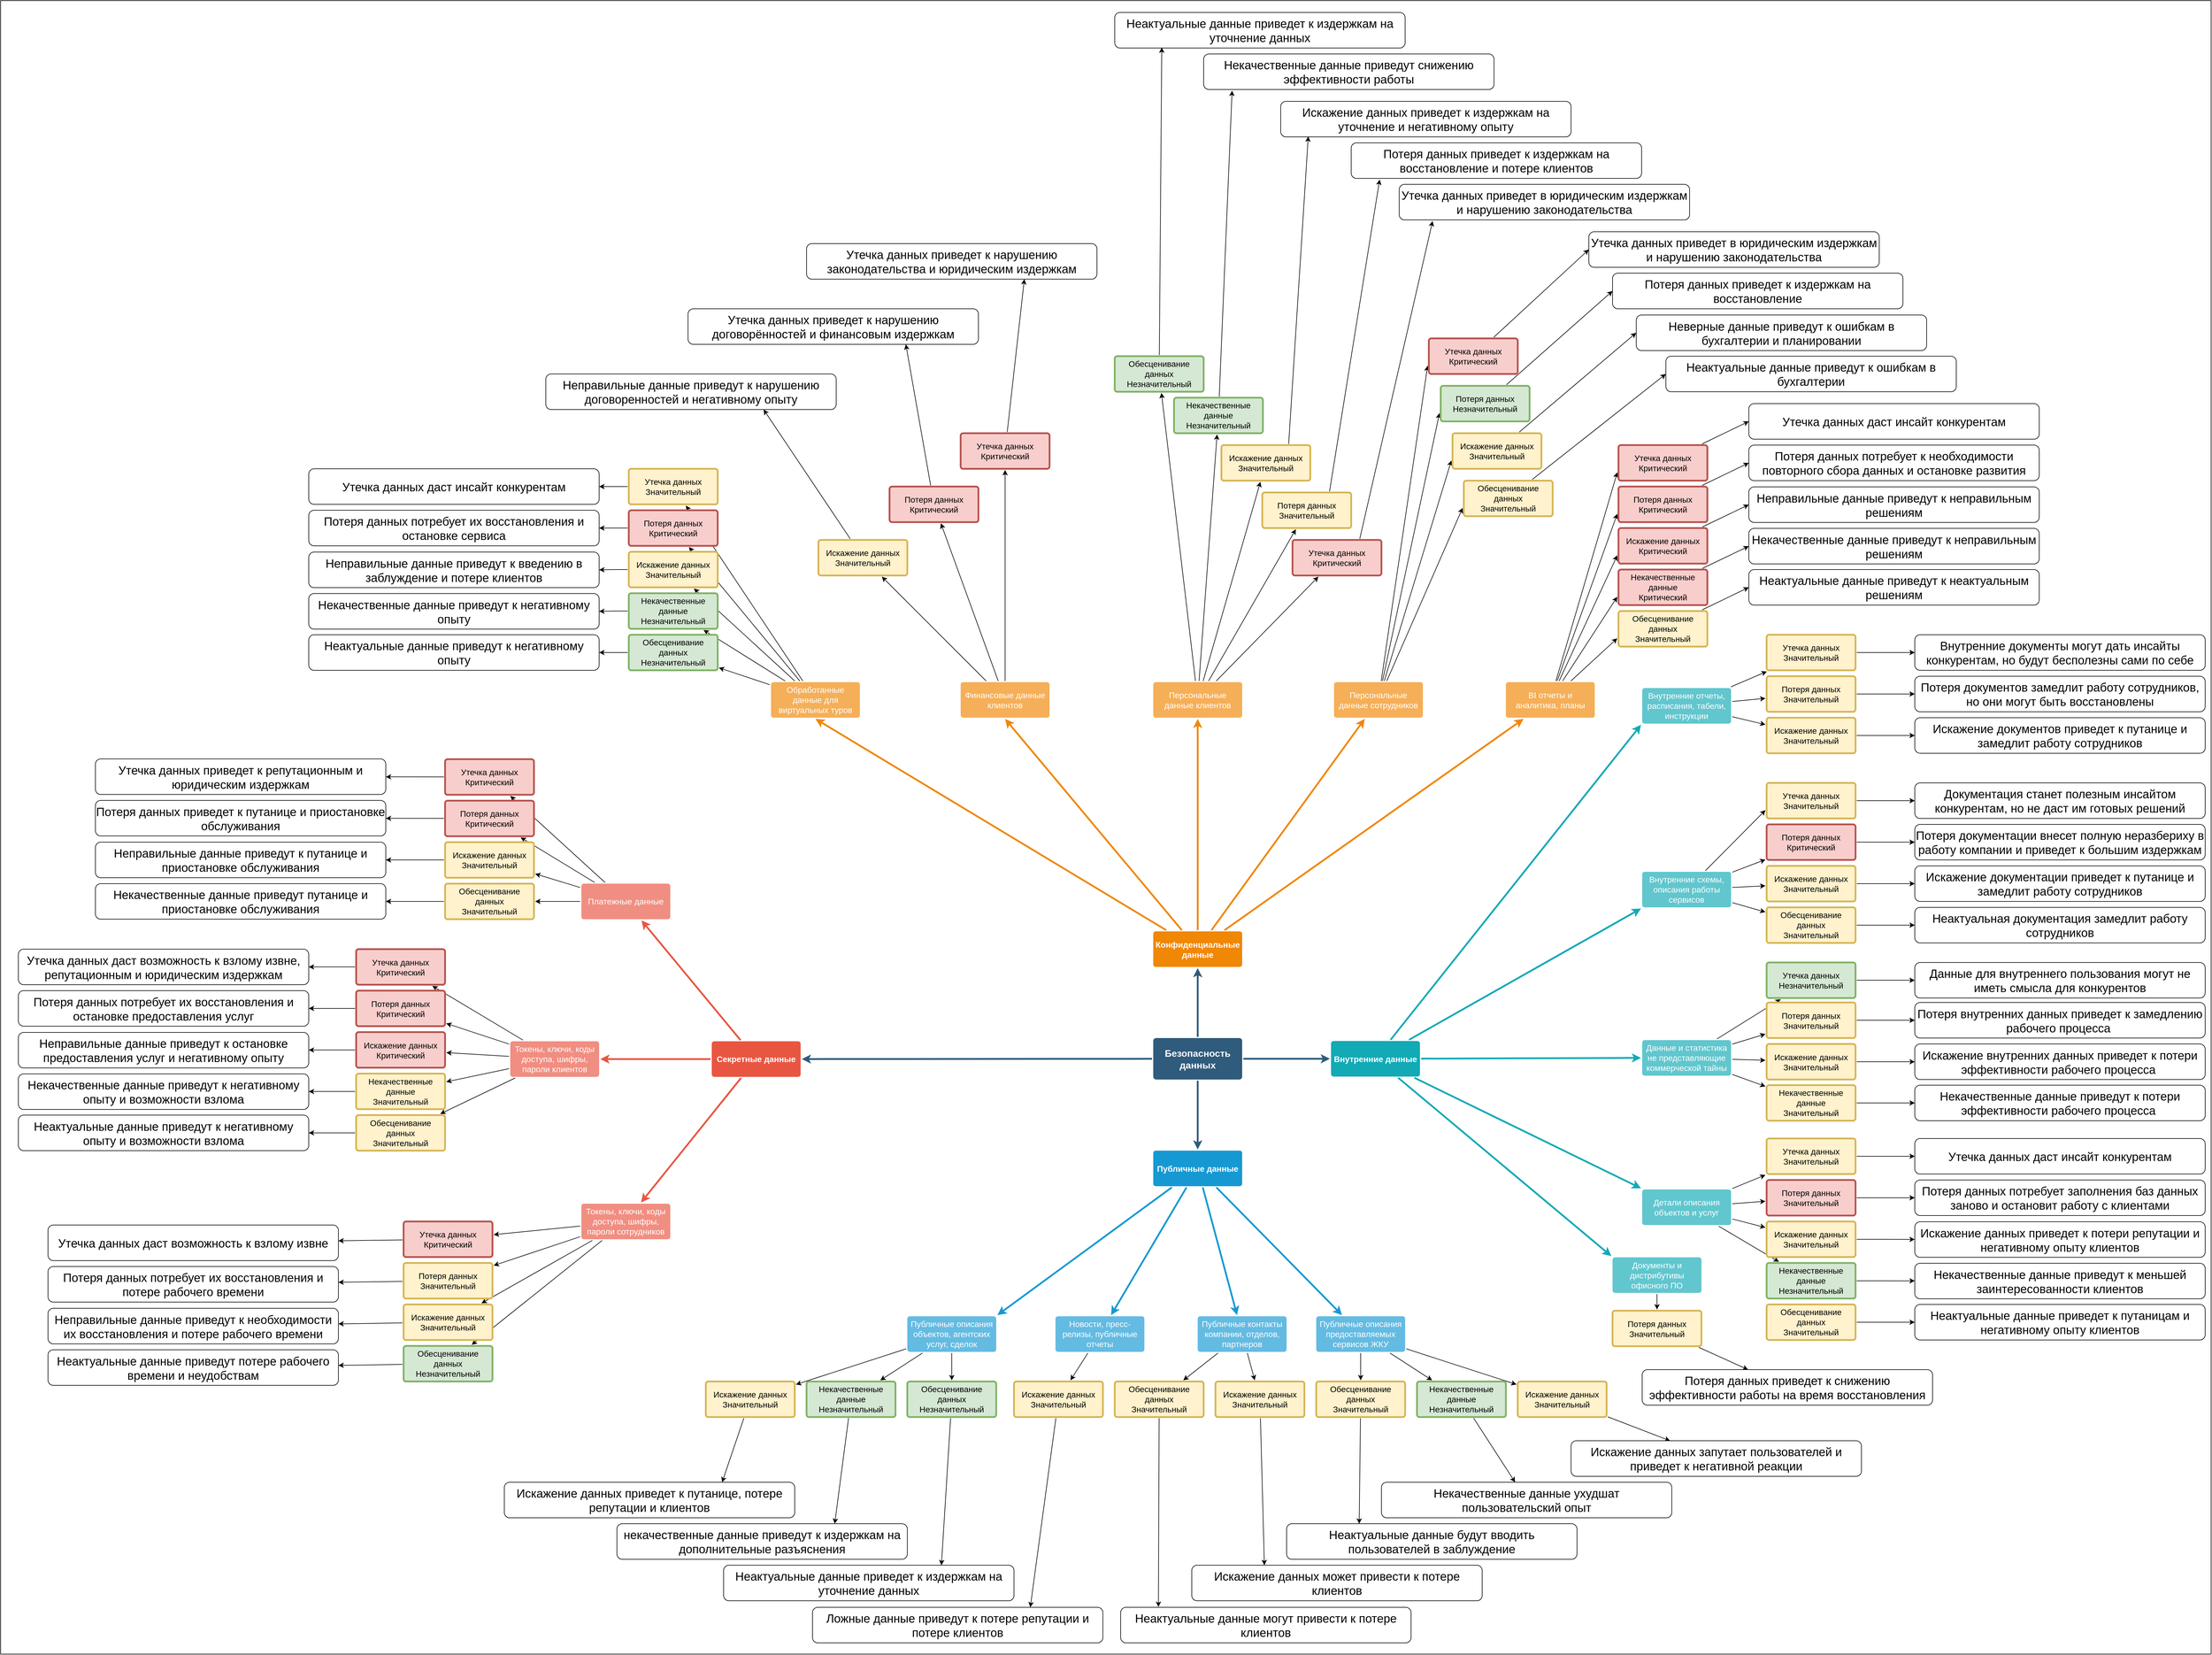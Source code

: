 <mxfile version="27.0.9">
  <diagram id="6a731a19-8d31-9384-78a2-239565b7b9f0" name="Page-1">
    <mxGraphModel dx="4520" dy="2876" grid="1" gridSize="10" guides="1" tooltips="1" connect="1" arrows="1" fold="1" page="1" pageScale="1" pageWidth="1169" pageHeight="827" background="none" math="0" shadow="0">
      <root>
        <mxCell id="0" />
        <mxCell id="1" parent="0" />
        <mxCell id="1ogmP3fKzcvHDX_Fvsh--1779" value="" style="whiteSpace=wrap;html=1;" vertex="1" parent="1">
          <mxGeometry x="-1450" y="-1370" width="3730" height="2790" as="geometry" />
        </mxCell>
        <mxCell id="1745" value="" style="edgeStyle=none;rounded=0;jumpStyle=none;html=1;shadow=0;labelBackgroundColor=none;startArrow=none;startFill=0;endArrow=classic;endFill=1;jettySize=auto;orthogonalLoop=1;strokeColor=#2F5B7C;strokeWidth=3;fontFamily=Helvetica;fontSize=16;fontColor=#23445D;spacing=5;" parent="1" source="1749" target="1764" edge="1">
          <mxGeometry relative="1" as="geometry" />
        </mxCell>
        <mxCell id="1746" value="" style="edgeStyle=none;rounded=0;jumpStyle=none;html=1;shadow=0;labelBackgroundColor=none;startArrow=none;startFill=0;endArrow=classic;endFill=1;jettySize=auto;orthogonalLoop=1;strokeColor=#2F5B7C;strokeWidth=3;fontFamily=Helvetica;fontSize=16;fontColor=#23445D;spacing=5;" parent="1" source="1749" target="1771" edge="1">
          <mxGeometry relative="1" as="geometry" />
        </mxCell>
        <mxCell id="1747" value="" style="edgeStyle=none;rounded=0;jumpStyle=none;html=1;shadow=0;labelBackgroundColor=none;startArrow=none;startFill=0;endArrow=classic;endFill=1;jettySize=auto;orthogonalLoop=1;strokeColor=#2F5B7C;strokeWidth=3;fontFamily=Helvetica;fontSize=16;fontColor=#23445D;spacing=5;" parent="1" source="1749" target="1760" edge="1">
          <mxGeometry relative="1" as="geometry" />
        </mxCell>
        <mxCell id="1748" value="" style="edgeStyle=none;rounded=0;jumpStyle=none;html=1;shadow=0;labelBackgroundColor=none;startArrow=none;startFill=0;endArrow=classic;endFill=1;jettySize=auto;orthogonalLoop=1;strokeColor=#2F5B7C;strokeWidth=3;fontFamily=Helvetica;fontSize=16;fontColor=#23445D;spacing=5;" parent="1" source="1749" target="1753" edge="1">
          <mxGeometry relative="1" as="geometry" />
        </mxCell>
        <mxCell id="1749" value="Безопасность данных" style="rounded=1;whiteSpace=wrap;html=1;shadow=0;labelBackgroundColor=none;strokeColor=none;strokeWidth=3;fillColor=#2F5B7C;fontFamily=Helvetica;fontSize=16;fontColor=#FFFFFF;align=center;fontStyle=1;spacing=5;arcSize=7;perimeterSpacing=2;" parent="1" vertex="1">
          <mxGeometry x="495" y="380.5" width="150" height="70" as="geometry" />
        </mxCell>
        <mxCell id="1750" value="" style="edgeStyle=none;rounded=1;jumpStyle=none;html=1;shadow=0;labelBackgroundColor=none;startArrow=none;startFill=0;jettySize=auto;orthogonalLoop=1;strokeColor=#E85642;strokeWidth=3;fontFamily=Helvetica;fontSize=14;fontColor=#FFFFFF;spacing=5;fontStyle=1;fillColor=#b0e3e6;" parent="1" source="1753" target="1756" edge="1">
          <mxGeometry relative="1" as="geometry" />
        </mxCell>
        <mxCell id="1751" value="" style="edgeStyle=none;rounded=1;jumpStyle=none;html=1;shadow=0;labelBackgroundColor=none;startArrow=none;startFill=0;jettySize=auto;orthogonalLoop=1;strokeColor=#E85642;strokeWidth=3;fontFamily=Helvetica;fontSize=14;fontColor=#FFFFFF;spacing=5;fontStyle=1;fillColor=#b0e3e6;" parent="1" source="1753" target="1755" edge="1">
          <mxGeometry relative="1" as="geometry" />
        </mxCell>
        <mxCell id="1752" value="" style="edgeStyle=none;rounded=1;jumpStyle=none;html=1;shadow=0;labelBackgroundColor=none;startArrow=none;startFill=0;jettySize=auto;orthogonalLoop=1;strokeColor=#E85642;strokeWidth=3;fontFamily=Helvetica;fontSize=14;fontColor=#FFFFFF;spacing=5;fontStyle=1;fillColor=#b0e3e6;" parent="1" source="1753" target="1754" edge="1">
          <mxGeometry relative="1" as="geometry" />
        </mxCell>
        <mxCell id="1753" value="Секретные данные" style="rounded=1;whiteSpace=wrap;html=1;shadow=0;labelBackgroundColor=none;strokeColor=none;strokeWidth=3;fillColor=#e85642;fontFamily=Helvetica;fontSize=14;fontColor=#FFFFFF;align=center;spacing=5;fontStyle=1;arcSize=7;perimeterSpacing=2;" parent="1" vertex="1">
          <mxGeometry x="-250" y="386" width="150" height="60" as="geometry" />
        </mxCell>
        <mxCell id="n6N-uMSX71TJe6v450SK-1878" style="rounded=0;orthogonalLoop=1;jettySize=auto;html=1;" parent="1" source="1754" target="n6N-uMSX71TJe6v450SK-1876" edge="1">
          <mxGeometry relative="1" as="geometry" />
        </mxCell>
        <mxCell id="n6N-uMSX71TJe6v450SK-1879" style="rounded=0;orthogonalLoop=1;jettySize=auto;html=1;" parent="1" source="1754" target="n6N-uMSX71TJe6v450SK-1877" edge="1">
          <mxGeometry relative="1" as="geometry" />
        </mxCell>
        <mxCell id="n6N-uMSX71TJe6v450SK-1880" style="rounded=0;orthogonalLoop=1;jettySize=auto;html=1;" parent="1" source="1754" target="n6N-uMSX71TJe6v450SK-1873" edge="1">
          <mxGeometry relative="1" as="geometry" />
        </mxCell>
        <mxCell id="n6N-uMSX71TJe6v450SK-1881" style="rounded=0;orthogonalLoop=1;jettySize=auto;html=1;" parent="1" source="1754" target="n6N-uMSX71TJe6v450SK-1875" edge="1">
          <mxGeometry relative="1" as="geometry" />
        </mxCell>
        <mxCell id="1754" value="Токены, ключи, коды доступа, шифры, пароли сотрудников" style="rounded=1;whiteSpace=wrap;html=1;shadow=0;labelBackgroundColor=none;strokeColor=none;strokeWidth=3;fillColor=#f08e81;fontFamily=Helvetica;fontSize=14;fontColor=#FFFFFF;align=center;spacing=5;fontStyle=0;arcSize=7;perimeterSpacing=2;" parent="1" vertex="1">
          <mxGeometry x="-470" y="660" width="150" height="60" as="geometry" />
        </mxCell>
        <mxCell id="n6N-uMSX71TJe6v450SK-1868" style="rounded=0;orthogonalLoop=1;jettySize=auto;html=1;" parent="1" source="1755" target="n6N-uMSX71TJe6v450SK-1866" edge="1">
          <mxGeometry relative="1" as="geometry" />
        </mxCell>
        <mxCell id="n6N-uMSX71TJe6v450SK-1869" style="rounded=0;orthogonalLoop=1;jettySize=auto;html=1;" parent="1" source="1755" target="n6N-uMSX71TJe6v450SK-1867" edge="1">
          <mxGeometry relative="1" as="geometry" />
        </mxCell>
        <mxCell id="n6N-uMSX71TJe6v450SK-1870" style="rounded=0;orthogonalLoop=1;jettySize=auto;html=1;" parent="1" source="1755" target="n6N-uMSX71TJe6v450SK-1863" edge="1">
          <mxGeometry relative="1" as="geometry" />
        </mxCell>
        <mxCell id="n6N-uMSX71TJe6v450SK-1871" style="rounded=0;orthogonalLoop=1;jettySize=auto;html=1;" parent="1" source="1755" target="n6N-uMSX71TJe6v450SK-1864" edge="1">
          <mxGeometry relative="1" as="geometry" />
        </mxCell>
        <mxCell id="n6N-uMSX71TJe6v450SK-1872" style="rounded=0;orthogonalLoop=1;jettySize=auto;html=1;" parent="1" source="1755" target="n6N-uMSX71TJe6v450SK-1865" edge="1">
          <mxGeometry relative="1" as="geometry" />
        </mxCell>
        <mxCell id="1755" value="Токены, ключи, коды доступа, шифры, пароли клиентов" style="rounded=1;whiteSpace=wrap;html=1;shadow=0;labelBackgroundColor=none;strokeColor=none;strokeWidth=3;fillColor=#f08e81;fontFamily=Helvetica;fontSize=14;fontColor=#FFFFFF;align=center;spacing=5;fontStyle=0;arcSize=7;perimeterSpacing=2;" parent="1" vertex="1">
          <mxGeometry x="-590" y="386" width="150" height="60" as="geometry" />
        </mxCell>
        <mxCell id="n6N-uMSX71TJe6v450SK-1859" style="rounded=0;orthogonalLoop=1;jettySize=auto;html=1;" parent="1" source="1756" target="n6N-uMSX71TJe6v450SK-1856" edge="1">
          <mxGeometry relative="1" as="geometry" />
        </mxCell>
        <mxCell id="n6N-uMSX71TJe6v450SK-1860" style="rounded=0;orthogonalLoop=1;jettySize=auto;html=1;" parent="1" source="1756" target="n6N-uMSX71TJe6v450SK-1854" edge="1">
          <mxGeometry relative="1" as="geometry" />
        </mxCell>
        <mxCell id="n6N-uMSX71TJe6v450SK-1861" style="rounded=0;orthogonalLoop=1;jettySize=auto;html=1;" parent="1" source="1756" target="n6N-uMSX71TJe6v450SK-1858" edge="1">
          <mxGeometry relative="1" as="geometry" />
        </mxCell>
        <mxCell id="n6N-uMSX71TJe6v450SK-1862" style="rounded=0;orthogonalLoop=1;jettySize=auto;html=1;" parent="1" source="1756" target="n6N-uMSX71TJe6v450SK-1857" edge="1">
          <mxGeometry relative="1" as="geometry" />
        </mxCell>
        <mxCell id="1756" value="Платежные данные" style="rounded=1;whiteSpace=wrap;html=1;shadow=0;labelBackgroundColor=none;strokeColor=none;strokeWidth=3;fillColor=#f08e81;fontFamily=Helvetica;fontSize=14;fontColor=#FFFFFF;align=center;spacing=5;fontStyle=0;arcSize=7;perimeterSpacing=2;" parent="1" vertex="1">
          <mxGeometry x="-470" y="120" width="150" height="60" as="geometry" />
        </mxCell>
        <mxCell id="1757" value="" style="edgeStyle=none;rounded=0;jumpStyle=none;html=1;shadow=0;labelBackgroundColor=none;startArrow=none;startFill=0;endArrow=classic;endFill=1;jettySize=auto;orthogonalLoop=1;strokeColor=#1699D3;strokeWidth=3;fontFamily=Helvetica;fontSize=14;fontColor=#FFFFFF;spacing=5;" parent="1" source="1760" target="1763" edge="1">
          <mxGeometry relative="1" as="geometry" />
        </mxCell>
        <mxCell id="1758" value="" style="edgeStyle=none;rounded=0;jumpStyle=none;html=1;shadow=0;labelBackgroundColor=none;startArrow=none;startFill=0;endArrow=classic;endFill=1;jettySize=auto;orthogonalLoop=1;strokeColor=#1699D3;strokeWidth=3;fontFamily=Helvetica;fontSize=14;fontColor=#FFFFFF;spacing=5;" parent="1" source="1760" target="1762" edge="1">
          <mxGeometry relative="1" as="geometry" />
        </mxCell>
        <mxCell id="1759" value="" style="edgeStyle=none;rounded=0;jumpStyle=none;html=1;shadow=0;labelBackgroundColor=none;startArrow=none;startFill=0;endArrow=classic;endFill=1;jettySize=auto;orthogonalLoop=1;strokeColor=#1699D3;strokeWidth=3;fontFamily=Helvetica;fontSize=14;fontColor=#FFFFFF;spacing=5;" parent="1" source="1760" target="1761" edge="1">
          <mxGeometry relative="1" as="geometry" />
        </mxCell>
        <mxCell id="1760" value="Публичные данные" style="rounded=1;whiteSpace=wrap;html=1;shadow=0;labelBackgroundColor=none;strokeColor=none;strokeWidth=3;fillColor=#1699d3;fontFamily=Helvetica;fontSize=14;fontColor=#FFFFFF;align=center;spacing=5;fontStyle=1;arcSize=7;perimeterSpacing=2;" parent="1" vertex="1">
          <mxGeometry x="495" y="570.5" width="150" height="60" as="geometry" />
        </mxCell>
        <mxCell id="n6N-uMSX71TJe6v450SK-1802" style="rounded=0;orthogonalLoop=1;jettySize=auto;html=1;" parent="1" source="1761" target="n6N-uMSX71TJe6v450SK-1799" edge="1">
          <mxGeometry relative="1" as="geometry" />
        </mxCell>
        <mxCell id="n6N-uMSX71TJe6v450SK-1803" style="rounded=0;orthogonalLoop=1;jettySize=auto;html=1;" parent="1" source="1761" target="n6N-uMSX71TJe6v450SK-1800" edge="1">
          <mxGeometry relative="1" as="geometry" />
        </mxCell>
        <mxCell id="n6N-uMSX71TJe6v450SK-1804" style="rounded=0;orthogonalLoop=1;jettySize=auto;html=1;" parent="1" source="1761" target="n6N-uMSX71TJe6v450SK-1801" edge="1">
          <mxGeometry relative="1" as="geometry" />
        </mxCell>
        <mxCell id="1761" value="Публичные описания предоставляемых сервисов ЖКУ" style="rounded=1;whiteSpace=wrap;html=1;shadow=0;labelBackgroundColor=none;strokeColor=none;strokeWidth=3;fillColor=#64bbe2;fontFamily=Helvetica;fontSize=14;fontColor=#FFFFFF;align=center;spacing=5;arcSize=7;perimeterSpacing=2;" parent="1" vertex="1">
          <mxGeometry x="770" y="850" width="150" height="60" as="geometry" />
        </mxCell>
        <mxCell id="n6N-uMSX71TJe6v450SK-1798" style="rounded=0;orthogonalLoop=1;jettySize=auto;html=1;" parent="1" source="1762" target="n6N-uMSX71TJe6v450SK-1797" edge="1">
          <mxGeometry relative="1" as="geometry" />
        </mxCell>
        <mxCell id="1762" value="Публичные контакты компании, отделов, партнеров" style="rounded=1;whiteSpace=wrap;html=1;shadow=0;labelBackgroundColor=none;strokeColor=none;strokeWidth=3;fillColor=#64bbe2;fontFamily=Helvetica;fontSize=14;fontColor=#FFFFFF;align=center;spacing=5;arcSize=7;perimeterSpacing=2;" parent="1" vertex="1">
          <mxGeometry x="570" y="850" width="150" height="60" as="geometry" />
        </mxCell>
        <mxCell id="n6N-uMSX71TJe6v450SK-1796" style="rounded=0;orthogonalLoop=1;jettySize=auto;html=1;" parent="1" source="1763" target="n6N-uMSX71TJe6v450SK-1795" edge="1">
          <mxGeometry relative="1" as="geometry" />
        </mxCell>
        <mxCell id="n6N-uMSX71TJe6v450SK-1826" style="rounded=0;orthogonalLoop=1;jettySize=auto;html=1;" parent="1" source="1762" target="n6N-uMSX71TJe6v450SK-1825" edge="1">
          <mxGeometry relative="1" as="geometry" />
        </mxCell>
        <mxCell id="1763" value="Новости, пресс-релизы, публичные отчеты" style="rounded=1;whiteSpace=wrap;html=1;shadow=0;labelBackgroundColor=none;strokeColor=none;strokeWidth=3;fillColor=#64bbe2;fontFamily=Helvetica;fontSize=14;fontColor=#FFFFFF;align=center;spacing=5;arcSize=7;perimeterSpacing=2;" parent="1" vertex="1">
          <mxGeometry x="330" y="850" width="150" height="60" as="geometry" />
        </mxCell>
        <mxCell id="1764" value="Конфиденциальные данные" style="rounded=1;whiteSpace=wrap;html=1;shadow=0;labelBackgroundColor=none;strokeColor=none;strokeWidth=3;fillColor=#F08705;fontFamily=Helvetica;fontSize=14;fontColor=#FFFFFF;align=center;spacing=5;fontStyle=1;arcSize=7;perimeterSpacing=2;" parent="1" vertex="1">
          <mxGeometry x="495" y="200.5" width="150" height="60" as="geometry" />
        </mxCell>
        <mxCell id="n6N-uMSX71TJe6v450SK-1919" style="rounded=0;orthogonalLoop=1;jettySize=auto;html=1;entryX=0;entryY=0.75;entryDx=0;entryDy=0;" parent="1" source="1765" target="n6N-uMSX71TJe6v450SK-1822" edge="1">
          <mxGeometry relative="1" as="geometry" />
        </mxCell>
        <mxCell id="n6N-uMSX71TJe6v450SK-1920" style="rounded=0;orthogonalLoop=1;jettySize=auto;html=1;entryX=0;entryY=0.75;entryDx=0;entryDy=0;" parent="1" source="1765" target="n6N-uMSX71TJe6v450SK-1821" edge="1">
          <mxGeometry relative="1" as="geometry" />
        </mxCell>
        <mxCell id="n6N-uMSX71TJe6v450SK-1921" style="rounded=0;orthogonalLoop=1;jettySize=auto;html=1;entryX=0;entryY=0.75;entryDx=0;entryDy=0;" parent="1" source="1765" target="n6N-uMSX71TJe6v450SK-1820" edge="1">
          <mxGeometry relative="1" as="geometry" />
        </mxCell>
        <mxCell id="n6N-uMSX71TJe6v450SK-1922" style="rounded=0;orthogonalLoop=1;jettySize=auto;html=1;entryX=0;entryY=0.75;entryDx=0;entryDy=0;" parent="1" source="1765" target="n6N-uMSX71TJe6v450SK-1824" edge="1">
          <mxGeometry relative="1" as="geometry" />
        </mxCell>
        <mxCell id="n6N-uMSX71TJe6v450SK-1923" style="rounded=0;orthogonalLoop=1;jettySize=auto;html=1;entryX=0;entryY=0.75;entryDx=0;entryDy=0;" parent="1" source="1765" target="n6N-uMSX71TJe6v450SK-1823" edge="1">
          <mxGeometry relative="1" as="geometry" />
        </mxCell>
        <mxCell id="1765" value="BI отчеты и аналитика, планы" style="rounded=1;whiteSpace=wrap;html=1;shadow=0;labelBackgroundColor=none;strokeColor=none;strokeWidth=3;fillColor=#f5af58;fontFamily=Helvetica;fontSize=14;fontColor=#FFFFFF;align=center;spacing=5;arcSize=7;perimeterSpacing=2;" parent="1" vertex="1">
          <mxGeometry x="1090" y="-220" width="150" height="60" as="geometry" />
        </mxCell>
        <mxCell id="1766" value="" style="edgeStyle=none;rounded=0;jumpStyle=none;html=1;shadow=0;labelBackgroundColor=none;startArrow=none;startFill=0;endArrow=classic;endFill=1;jettySize=auto;orthogonalLoop=1;strokeColor=#F08705;strokeWidth=3;fontFamily=Helvetica;fontSize=14;fontColor=#FFFFFF;spacing=5;" parent="1" source="1764" target="1765" edge="1">
          <mxGeometry relative="1" as="geometry" />
        </mxCell>
        <mxCell id="n6N-uMSX71TJe6v450SK-1915" style="rounded=0;orthogonalLoop=1;jettySize=auto;html=1;entryX=0;entryY=0.75;entryDx=0;entryDy=0;" parent="1" source="1767" target="n6N-uMSX71TJe6v450SK-1892" edge="1">
          <mxGeometry relative="1" as="geometry" />
        </mxCell>
        <mxCell id="n6N-uMSX71TJe6v450SK-1916" style="rounded=0;orthogonalLoop=1;jettySize=auto;html=1;entryX=0;entryY=0.75;entryDx=0;entryDy=0;" parent="1" source="1767" target="n6N-uMSX71TJe6v450SK-1896" edge="1">
          <mxGeometry relative="1" as="geometry" />
        </mxCell>
        <mxCell id="n6N-uMSX71TJe6v450SK-1917" style="rounded=0;orthogonalLoop=1;jettySize=auto;html=1;entryX=0;entryY=0.75;entryDx=0;entryDy=0;" parent="1" source="1767" target="n6N-uMSX71TJe6v450SK-1895" edge="1">
          <mxGeometry relative="1" as="geometry" />
        </mxCell>
        <mxCell id="n6N-uMSX71TJe6v450SK-1997" style="rounded=0;orthogonalLoop=1;jettySize=auto;html=1;entryX=0;entryY=0.75;entryDx=0;entryDy=0;" parent="1" source="1767" target="n6N-uMSX71TJe6v450SK-1918" edge="1">
          <mxGeometry relative="1" as="geometry" />
        </mxCell>
        <mxCell id="1767" value="Персональные данные сотрудников" style="rounded=1;whiteSpace=wrap;html=1;shadow=0;labelBackgroundColor=none;strokeColor=none;strokeWidth=3;fillColor=#f5af58;fontFamily=Helvetica;fontSize=14;fontColor=#FFFFFF;align=center;spacing=5;arcSize=7;perimeterSpacing=2;" parent="1" vertex="1">
          <mxGeometry x="800" y="-220" width="150" height="60" as="geometry" />
        </mxCell>
        <mxCell id="1768" value="" style="edgeStyle=none;rounded=0;jumpStyle=none;html=1;shadow=0;labelBackgroundColor=none;startArrow=none;startFill=0;endArrow=classic;endFill=1;jettySize=auto;orthogonalLoop=1;strokeColor=#F08705;strokeWidth=3;fontFamily=Helvetica;fontSize=14;fontColor=#FFFFFF;spacing=5;" parent="1" source="1764" target="1767" edge="1">
          <mxGeometry relative="1" as="geometry" />
        </mxCell>
        <mxCell id="n6N-uMSX71TJe6v450SK-1910" style="rounded=0;orthogonalLoop=1;jettySize=auto;html=1;" parent="1" source="1769" target="n6N-uMSX71TJe6v450SK-1889" edge="1">
          <mxGeometry relative="1" as="geometry" />
        </mxCell>
        <mxCell id="n6N-uMSX71TJe6v450SK-1911" style="rounded=0;orthogonalLoop=1;jettySize=auto;html=1;" parent="1" source="1769" target="n6N-uMSX71TJe6v450SK-1888" edge="1">
          <mxGeometry relative="1" as="geometry" />
        </mxCell>
        <mxCell id="n6N-uMSX71TJe6v450SK-1912" style="rounded=0;orthogonalLoop=1;jettySize=auto;html=1;" parent="1" source="1769" target="n6N-uMSX71TJe6v450SK-1887" edge="1">
          <mxGeometry relative="1" as="geometry" />
        </mxCell>
        <mxCell id="n6N-uMSX71TJe6v450SK-1913" style="rounded=0;orthogonalLoop=1;jettySize=auto;html=1;" parent="1" source="1769" target="n6N-uMSX71TJe6v450SK-1891" edge="1">
          <mxGeometry relative="1" as="geometry" />
        </mxCell>
        <mxCell id="n6N-uMSX71TJe6v450SK-1914" style="rounded=0;orthogonalLoop=1;jettySize=auto;html=1;" parent="1" source="1769" target="n6N-uMSX71TJe6v450SK-1890" edge="1">
          <mxGeometry relative="1" as="geometry" />
        </mxCell>
        <mxCell id="1769" value="Персональные данные клиентов" style="rounded=1;whiteSpace=wrap;html=1;shadow=0;labelBackgroundColor=none;strokeColor=none;strokeWidth=3;fillColor=#f5af58;fontFamily=Helvetica;fontSize=14;fontColor=#FFFFFF;align=center;spacing=5;arcSize=7;perimeterSpacing=2;" parent="1" vertex="1">
          <mxGeometry x="495" y="-220" width="150" height="60" as="geometry" />
        </mxCell>
        <mxCell id="1770" value="" style="edgeStyle=none;rounded=0;jumpStyle=none;html=1;shadow=0;labelBackgroundColor=none;startArrow=none;startFill=0;endArrow=classic;endFill=1;jettySize=auto;orthogonalLoop=1;strokeColor=#F08705;strokeWidth=3;fontFamily=Helvetica;fontSize=14;fontColor=#FFFFFF;spacing=5;" parent="1" source="1764" target="1769" edge="1">
          <mxGeometry relative="1" as="geometry" />
        </mxCell>
        <mxCell id="1771" value="Внутренние данные" style="rounded=1;whiteSpace=wrap;html=1;shadow=0;labelBackgroundColor=none;strokeColor=none;strokeWidth=3;fillColor=#12aab5;fontFamily=Helvetica;fontSize=14;fontColor=#FFFFFF;align=center;spacing=5;fontStyle=1;arcSize=7;perimeterSpacing=2;" parent="1" vertex="1">
          <mxGeometry x="795" y="385.5" width="150" height="60" as="geometry" />
        </mxCell>
        <mxCell id="n6N-uMSX71TJe6v450SK-1811" style="rounded=0;orthogonalLoop=1;jettySize=auto;html=1;" parent="1" source="1772" target="n6N-uMSX71TJe6v450SK-1809" edge="1">
          <mxGeometry relative="1" as="geometry" />
        </mxCell>
        <mxCell id="1772" value="Документы и дистрибутивы офисного ПО" style="rounded=1;whiteSpace=wrap;html=1;shadow=0;labelBackgroundColor=none;strokeColor=none;strokeWidth=3;fillColor=#61c6ce;fontFamily=Helvetica;fontSize=14;fontColor=#FFFFFF;align=center;spacing=5;fontStyle=0;arcSize=7;perimeterSpacing=2;" parent="1" vertex="1">
          <mxGeometry x="1270" y="750.5" width="150" height="60" as="geometry" />
        </mxCell>
        <mxCell id="1773" value="" style="edgeStyle=none;rounded=1;jumpStyle=none;html=1;shadow=0;labelBackgroundColor=none;startArrow=none;startFill=0;jettySize=auto;orthogonalLoop=1;strokeColor=#12AAB5;strokeWidth=3;fontFamily=Helvetica;fontSize=14;fontColor=#FFFFFF;spacing=5;fontStyle=1;fillColor=#b0e3e6;entryX=0;entryY=0;entryDx=0;entryDy=0;" parent="1" source="1771" target="1772" edge="1">
          <mxGeometry relative="1" as="geometry" />
        </mxCell>
        <mxCell id="n6N-uMSX71TJe6v450SK-1816" style="rounded=0;orthogonalLoop=1;jettySize=auto;html=1;" parent="1" source="1774" target="n6N-uMSX71TJe6v450SK-1815" edge="1">
          <mxGeometry relative="1" as="geometry" />
        </mxCell>
        <mxCell id="n6N-uMSX71TJe6v450SK-1817" style="rounded=0;orthogonalLoop=1;jettySize=auto;html=1;" parent="1" source="1774" target="n6N-uMSX71TJe6v450SK-1812" edge="1">
          <mxGeometry relative="1" as="geometry" />
        </mxCell>
        <mxCell id="n6N-uMSX71TJe6v450SK-1818" style="rounded=0;orthogonalLoop=1;jettySize=auto;html=1;" parent="1" source="1774" target="n6N-uMSX71TJe6v450SK-1814" edge="1">
          <mxGeometry relative="1" as="geometry" />
        </mxCell>
        <mxCell id="n6N-uMSX71TJe6v450SK-1819" style="rounded=0;orthogonalLoop=1;jettySize=auto;html=1;" parent="1" source="1774" target="n6N-uMSX71TJe6v450SK-1813" edge="1">
          <mxGeometry relative="1" as="geometry" />
        </mxCell>
        <mxCell id="1774" value="Детали описания объектов и услуг" style="rounded=1;whiteSpace=wrap;html=1;shadow=0;labelBackgroundColor=none;strokeColor=none;strokeWidth=3;fillColor=#61c6ce;fontFamily=Helvetica;fontSize=14;fontColor=#FFFFFF;align=center;spacing=5;fontStyle=0;arcSize=7;perimeterSpacing=2;" parent="1" vertex="1">
          <mxGeometry x="1320" y="636" width="150" height="60" as="geometry" />
        </mxCell>
        <mxCell id="1775" value="" style="edgeStyle=none;rounded=1;jumpStyle=none;html=1;shadow=0;labelBackgroundColor=none;startArrow=none;startFill=0;jettySize=auto;orthogonalLoop=1;strokeColor=#12AAB5;strokeWidth=3;fontFamily=Helvetica;fontSize=14;fontColor=#FFFFFF;spacing=5;fontStyle=1;fillColor=#b0e3e6;entryX=0;entryY=0;entryDx=0;entryDy=0;" parent="1" source="1771" target="1774" edge="1">
          <mxGeometry relative="1" as="geometry" />
        </mxCell>
        <mxCell id="n6N-uMSX71TJe6v450SK-1842" style="rounded=0;orthogonalLoop=1;jettySize=auto;html=1;" parent="1" source="1776" target="n6N-uMSX71TJe6v450SK-1839" edge="1">
          <mxGeometry relative="1" as="geometry" />
        </mxCell>
        <mxCell id="n6N-uMSX71TJe6v450SK-1843" style="rounded=0;orthogonalLoop=1;jettySize=auto;html=1;" parent="1" source="1776" target="n6N-uMSX71TJe6v450SK-1837" edge="1">
          <mxGeometry relative="1" as="geometry" />
        </mxCell>
        <mxCell id="n6N-uMSX71TJe6v450SK-1844" style="rounded=0;orthogonalLoop=1;jettySize=auto;html=1;" parent="1" source="1776" target="n6N-uMSX71TJe6v450SK-1841" edge="1">
          <mxGeometry relative="1" as="geometry" />
        </mxCell>
        <mxCell id="n6N-uMSX71TJe6v450SK-1845" style="rounded=0;orthogonalLoop=1;jettySize=auto;html=1;entryX=0;entryY=0.75;entryDx=0;entryDy=0;" parent="1" source="1776" target="n6N-uMSX71TJe6v450SK-1840" edge="1">
          <mxGeometry relative="1" as="geometry" />
        </mxCell>
        <mxCell id="1776" value="Внутренние схемы, описания работы сервисов" style="rounded=1;whiteSpace=wrap;html=1;shadow=0;labelBackgroundColor=none;strokeColor=none;strokeWidth=3;fillColor=#61c6ce;fontFamily=Helvetica;fontSize=14;fontColor=#FFFFFF;align=center;spacing=5;fontStyle=0;arcSize=7;perimeterSpacing=2;" parent="1" vertex="1">
          <mxGeometry x="1320" y="100" width="150" height="60" as="geometry" />
        </mxCell>
        <mxCell id="1777" value="" style="edgeStyle=none;rounded=1;jumpStyle=none;html=1;shadow=0;labelBackgroundColor=none;startArrow=none;startFill=0;jettySize=auto;orthogonalLoop=1;strokeColor=#12AAB5;strokeWidth=3;fontFamily=Helvetica;fontSize=14;fontColor=#FFFFFF;spacing=5;fontStyle=1;fillColor=#b0e3e6;entryX=0;entryY=1;entryDx=0;entryDy=0;" parent="1" source="1771" target="1776" edge="1">
          <mxGeometry relative="1" as="geometry" />
        </mxCell>
        <mxCell id="n6N-uMSX71TJe6v450SK-1851" style="rounded=0;orthogonalLoop=1;jettySize=auto;html=1;" parent="1" source="1778" target="n6N-uMSX71TJe6v450SK-1846" edge="1">
          <mxGeometry relative="1" as="geometry" />
        </mxCell>
        <mxCell id="n6N-uMSX71TJe6v450SK-1852" style="rounded=0;orthogonalLoop=1;jettySize=auto;html=1;" parent="1" source="1778" target="n6N-uMSX71TJe6v450SK-1850" edge="1">
          <mxGeometry relative="1" as="geometry" />
        </mxCell>
        <mxCell id="n6N-uMSX71TJe6v450SK-1853" style="rounded=0;orthogonalLoop=1;jettySize=auto;html=1;" parent="1" source="1778" target="n6N-uMSX71TJe6v450SK-1849" edge="1">
          <mxGeometry relative="1" as="geometry" />
        </mxCell>
        <mxCell id="1778" value="Внутренние отчеты, расписания, табели, инструкции" style="rounded=1;whiteSpace=wrap;html=1;shadow=0;labelBackgroundColor=none;strokeColor=none;strokeWidth=3;fillColor=#61c6ce;fontFamily=Helvetica;fontSize=14;fontColor=#FFFFFF;align=center;spacing=5;fontStyle=0;arcSize=7;perimeterSpacing=2;" parent="1" vertex="1">
          <mxGeometry x="1320" y="-210" width="150" height="60" as="geometry" />
        </mxCell>
        <mxCell id="1779" value="" style="edgeStyle=none;rounded=1;jumpStyle=none;html=1;shadow=0;labelBackgroundColor=none;startArrow=none;startFill=0;jettySize=auto;orthogonalLoop=1;strokeColor=#12AAB5;strokeWidth=3;fontFamily=Helvetica;fontSize=14;fontColor=#FFFFFF;spacing=5;fontStyle=1;fillColor=#b0e3e6;entryX=0;entryY=1;entryDx=0;entryDy=0;" parent="1" source="1771" target="1778" edge="1">
          <mxGeometry relative="1" as="geometry" />
        </mxCell>
        <mxCell id="n6N-uMSX71TJe6v450SK-1781" value="" style="edgeStyle=none;rounded=0;jumpStyle=none;html=1;shadow=0;labelBackgroundColor=none;startArrow=none;startFill=0;endArrow=classic;endFill=1;jettySize=auto;orthogonalLoop=1;strokeColor=#1699D3;strokeWidth=3;fontFamily=Helvetica;fontSize=14;fontColor=#FFFFFF;spacing=5;entryX=1;entryY=0;entryDx=0;entryDy=0;" parent="1" source="1760" target="n6N-uMSX71TJe6v450SK-1782" edge="1">
          <mxGeometry relative="1" as="geometry">
            <mxPoint x="411" y="600" as="sourcePoint" />
            <mxPoint x="430" y="601" as="targetPoint" />
          </mxGeometry>
        </mxCell>
        <mxCell id="n6N-uMSX71TJe6v450SK-1790" style="rounded=0;orthogonalLoop=1;jettySize=auto;html=1;strokeColor=default;" parent="1" source="n6N-uMSX71TJe6v450SK-1782" target="n6N-uMSX71TJe6v450SK-1789" edge="1">
          <mxGeometry relative="1" as="geometry" />
        </mxCell>
        <mxCell id="n6N-uMSX71TJe6v450SK-1792" style="rounded=0;orthogonalLoop=1;jettySize=auto;html=1;" parent="1" source="n6N-uMSX71TJe6v450SK-1782" target="n6N-uMSX71TJe6v450SK-1791" edge="1">
          <mxGeometry relative="1" as="geometry" />
        </mxCell>
        <mxCell id="n6N-uMSX71TJe6v450SK-1794" style="rounded=0;orthogonalLoop=1;jettySize=auto;html=1;" parent="1" source="n6N-uMSX71TJe6v450SK-1782" target="n6N-uMSX71TJe6v450SK-1793" edge="1">
          <mxGeometry relative="1" as="geometry" />
        </mxCell>
        <mxCell id="n6N-uMSX71TJe6v450SK-1782" value="Публичные описания объектов, агентских услуг, сделок" style="rounded=1;whiteSpace=wrap;html=1;shadow=0;labelBackgroundColor=none;strokeColor=none;strokeWidth=3;fillColor=#64bbe2;fontFamily=Helvetica;fontSize=14;fontColor=#FFFFFF;align=center;spacing=5;arcSize=7;perimeterSpacing=2;" parent="1" vertex="1">
          <mxGeometry x="80" y="850" width="150" height="60" as="geometry" />
        </mxCell>
        <mxCell id="n6N-uMSX71TJe6v450SK-1833" style="rounded=0;orthogonalLoop=1;jettySize=auto;html=1;" parent="1" source="n6N-uMSX71TJe6v450SK-1783" target="n6N-uMSX71TJe6v450SK-1829" edge="1">
          <mxGeometry relative="1" as="geometry" />
        </mxCell>
        <mxCell id="n6N-uMSX71TJe6v450SK-1834" style="rounded=0;orthogonalLoop=1;jettySize=auto;html=1;" parent="1" source="n6N-uMSX71TJe6v450SK-1783" target="n6N-uMSX71TJe6v450SK-1828" edge="1">
          <mxGeometry relative="1" as="geometry" />
        </mxCell>
        <mxCell id="n6N-uMSX71TJe6v450SK-1835" style="rounded=0;orthogonalLoop=1;jettySize=auto;html=1;" parent="1" source="n6N-uMSX71TJe6v450SK-1783" target="n6N-uMSX71TJe6v450SK-1832" edge="1">
          <mxGeometry relative="1" as="geometry" />
        </mxCell>
        <mxCell id="n6N-uMSX71TJe6v450SK-1836" style="rounded=0;orthogonalLoop=1;jettySize=auto;html=1;" parent="1" source="n6N-uMSX71TJe6v450SK-1783" target="n6N-uMSX71TJe6v450SK-1831" edge="1">
          <mxGeometry relative="1" as="geometry" />
        </mxCell>
        <mxCell id="n6N-uMSX71TJe6v450SK-1783" value="Данные и статистика не представляющие коммерческой тайны" style="rounded=1;whiteSpace=wrap;html=1;shadow=0;labelBackgroundColor=none;strokeColor=none;strokeWidth=3;fillColor=#61c6ce;fontFamily=Helvetica;fontSize=14;fontColor=#FFFFFF;align=center;spacing=5;fontStyle=0;arcSize=7;perimeterSpacing=2;" parent="1" vertex="1">
          <mxGeometry x="1320" y="384" width="150" height="60" as="geometry" />
        </mxCell>
        <mxCell id="n6N-uMSX71TJe6v450SK-1784" value="" style="edgeStyle=none;rounded=1;jumpStyle=none;html=1;shadow=0;labelBackgroundColor=none;startArrow=none;startFill=0;jettySize=auto;orthogonalLoop=1;strokeColor=#12AAB5;strokeWidth=3;fontFamily=Helvetica;fontSize=14;fontColor=#FFFFFF;spacing=5;fontStyle=1;fillColor=#b0e3e6;entryX=0;entryY=0.5;entryDx=0;entryDy=0;" parent="1" source="1771" target="n6N-uMSX71TJe6v450SK-1783" edge="1">
          <mxGeometry relative="1" as="geometry">
            <mxPoint x="957" y="394" as="sourcePoint" />
            <mxPoint x="1013" y="362" as="targetPoint" />
          </mxGeometry>
        </mxCell>
        <mxCell id="n6N-uMSX71TJe6v450SK-1907" style="rounded=0;orthogonalLoop=1;jettySize=auto;html=1;" parent="1" source="n6N-uMSX71TJe6v450SK-1785" target="n6N-uMSX71TJe6v450SK-1882" edge="1">
          <mxGeometry relative="1" as="geometry" />
        </mxCell>
        <mxCell id="n6N-uMSX71TJe6v450SK-1908" style="rounded=0;orthogonalLoop=1;jettySize=auto;html=1;" parent="1" source="n6N-uMSX71TJe6v450SK-1785" target="n6N-uMSX71TJe6v450SK-1886" edge="1">
          <mxGeometry relative="1" as="geometry" />
        </mxCell>
        <mxCell id="n6N-uMSX71TJe6v450SK-1909" style="rounded=0;orthogonalLoop=1;jettySize=auto;html=1;" parent="1" source="n6N-uMSX71TJe6v450SK-1785" target="n6N-uMSX71TJe6v450SK-1885" edge="1">
          <mxGeometry relative="1" as="geometry" />
        </mxCell>
        <mxCell id="n6N-uMSX71TJe6v450SK-1785" value="Финансовые данные клиентов" style="rounded=1;whiteSpace=wrap;html=1;shadow=0;labelBackgroundColor=none;strokeColor=none;strokeWidth=3;fillColor=#f5af58;fontFamily=Helvetica;fontSize=14;fontColor=#FFFFFF;align=center;spacing=5;arcSize=7;perimeterSpacing=2;" parent="1" vertex="1">
          <mxGeometry x="170" y="-220" width="150" height="60" as="geometry" />
        </mxCell>
        <mxCell id="n6N-uMSX71TJe6v450SK-1786" value="" style="edgeStyle=none;rounded=0;jumpStyle=none;html=1;shadow=0;labelBackgroundColor=none;startArrow=none;startFill=0;endArrow=classic;endFill=1;jettySize=auto;orthogonalLoop=1;strokeColor=#F08705;strokeWidth=3;fontFamily=Helvetica;fontSize=14;fontColor=#FFFFFF;spacing=5;entryX=0.5;entryY=1;entryDx=0;entryDy=0;" parent="1" source="1764" target="n6N-uMSX71TJe6v450SK-1785" edge="1">
          <mxGeometry relative="1" as="geometry">
            <mxPoint x="580" y="209" as="sourcePoint" />
            <mxPoint x="580" y="72" as="targetPoint" />
          </mxGeometry>
        </mxCell>
        <mxCell id="n6N-uMSX71TJe6v450SK-1902" style="rounded=0;orthogonalLoop=1;jettySize=auto;html=1;" parent="1" source="n6N-uMSX71TJe6v450SK-1787" target="n6N-uMSX71TJe6v450SK-1899" edge="1">
          <mxGeometry relative="1" as="geometry" />
        </mxCell>
        <mxCell id="n6N-uMSX71TJe6v450SK-1903" style="rounded=0;orthogonalLoop=1;jettySize=auto;html=1;" parent="1" source="n6N-uMSX71TJe6v450SK-1787" target="n6N-uMSX71TJe6v450SK-1898" edge="1">
          <mxGeometry relative="1" as="geometry" />
        </mxCell>
        <mxCell id="n6N-uMSX71TJe6v450SK-1904" style="rounded=0;orthogonalLoop=1;jettySize=auto;html=1;" parent="1" source="n6N-uMSX71TJe6v450SK-1787" target="n6N-uMSX71TJe6v450SK-1897" edge="1">
          <mxGeometry relative="1" as="geometry" />
        </mxCell>
        <mxCell id="n6N-uMSX71TJe6v450SK-1905" style="rounded=0;orthogonalLoop=1;jettySize=auto;html=1;" parent="1" source="n6N-uMSX71TJe6v450SK-1787" target="n6N-uMSX71TJe6v450SK-1901" edge="1">
          <mxGeometry relative="1" as="geometry" />
        </mxCell>
        <mxCell id="n6N-uMSX71TJe6v450SK-1906" style="rounded=0;orthogonalLoop=1;jettySize=auto;html=1;" parent="1" source="n6N-uMSX71TJe6v450SK-1787" target="n6N-uMSX71TJe6v450SK-1900" edge="1">
          <mxGeometry relative="1" as="geometry" />
        </mxCell>
        <mxCell id="n6N-uMSX71TJe6v450SK-1787" value="Обработанные данные для виртуальных туров" style="rounded=1;whiteSpace=wrap;html=1;shadow=0;labelBackgroundColor=none;strokeColor=none;strokeWidth=3;fillColor=#f5af58;fontFamily=Helvetica;fontSize=14;fontColor=#FFFFFF;align=center;spacing=5;arcSize=7;perimeterSpacing=2;" parent="1" vertex="1">
          <mxGeometry x="-150" y="-220" width="150" height="60" as="geometry" />
        </mxCell>
        <mxCell id="n6N-uMSX71TJe6v450SK-1788" value="" style="edgeStyle=none;rounded=0;jumpStyle=none;html=1;shadow=0;labelBackgroundColor=none;startArrow=none;startFill=0;endArrow=classic;endFill=1;jettySize=auto;orthogonalLoop=1;strokeColor=#F08705;strokeWidth=3;fontFamily=Helvetica;fontSize=14;fontColor=#FFFFFF;spacing=5;entryX=0.5;entryY=1;entryDx=0;entryDy=0;" parent="1" source="1764" target="n6N-uMSX71TJe6v450SK-1787" edge="1">
          <mxGeometry relative="1" as="geometry">
            <mxPoint x="547" y="209" as="sourcePoint" />
            <mxPoint x="405" y="72" as="targetPoint" />
          </mxGeometry>
        </mxCell>
        <mxCell id="n6N-uMSX71TJe6v450SK-1991" style="rounded=0;orthogonalLoop=1;jettySize=auto;html=1;entryX=0.75;entryY=0;entryDx=0;entryDy=0;" parent="1" source="n6N-uMSX71TJe6v450SK-1789" target="n6N-uMSX71TJe6v450SK-1986" edge="1">
          <mxGeometry relative="1" as="geometry" />
        </mxCell>
        <mxCell id="n6N-uMSX71TJe6v450SK-1789" value="Искажение данных&lt;div&gt;Значительный&lt;/div&gt;" style="rounded=1;whiteSpace=wrap;html=1;shadow=0;labelBackgroundColor=none;strokeColor=#d6b656;strokeWidth=3;fillColor=#fff2cc;fontFamily=Helvetica;fontSize=14;align=center;spacing=5;arcSize=7;perimeterSpacing=2;" parent="1" vertex="1">
          <mxGeometry x="-260" y="960" width="150" height="60" as="geometry" />
        </mxCell>
        <mxCell id="n6N-uMSX71TJe6v450SK-1791" value="Некачественные данные&lt;div&gt;Незначительный&lt;/div&gt;" style="rounded=1;whiteSpace=wrap;html=1;shadow=0;labelBackgroundColor=none;strokeColor=#82b366;strokeWidth=3;fillColor=#d5e8d4;fontFamily=Helvetica;fontSize=14;align=center;spacing=5;arcSize=7;perimeterSpacing=2;" parent="1" vertex="1">
          <mxGeometry x="-90" y="960" width="150" height="60" as="geometry" />
        </mxCell>
        <mxCell id="n6N-uMSX71TJe6v450SK-1793" value="Обесценивание данных&lt;div&gt;Незначительный&lt;/div&gt;" style="rounded=1;whiteSpace=wrap;html=1;shadow=0;labelBackgroundColor=none;strokeColor=#82b366;strokeWidth=3;fillColor=#d5e8d4;fontFamily=Helvetica;fontSize=14;align=center;spacing=5;arcSize=7;perimeterSpacing=2;" parent="1" vertex="1">
          <mxGeometry x="80" y="960" width="150" height="60" as="geometry" />
        </mxCell>
        <mxCell id="n6N-uMSX71TJe6v450SK-1795" value="Искажение данных&lt;div&gt;Значительный&lt;/div&gt;" style="rounded=1;whiteSpace=wrap;html=1;shadow=0;labelBackgroundColor=none;strokeColor=#d6b656;strokeWidth=3;fillColor=#fff2cc;fontFamily=Helvetica;fontSize=14;align=center;spacing=5;arcSize=7;perimeterSpacing=2;" parent="1" vertex="1">
          <mxGeometry x="260" y="960" width="150" height="60" as="geometry" />
        </mxCell>
        <mxCell id="n6N-uMSX71TJe6v450SK-1981" style="rounded=0;orthogonalLoop=1;jettySize=auto;html=1;entryX=0.25;entryY=0;entryDx=0;entryDy=0;" parent="1" source="n6N-uMSX71TJe6v450SK-1797" target="n6N-uMSX71TJe6v450SK-1958" edge="1">
          <mxGeometry relative="1" as="geometry">
            <mxPoint x="675" y="1280" as="targetPoint" />
          </mxGeometry>
        </mxCell>
        <mxCell id="n6N-uMSX71TJe6v450SK-1797" value="Искажение данных&lt;div&gt;Значительный&lt;/div&gt;" style="rounded=1;whiteSpace=wrap;html=1;shadow=0;labelBackgroundColor=none;strokeColor=#d6b656;strokeWidth=3;fillColor=#fff2cc;fontFamily=Helvetica;fontSize=14;align=center;spacing=5;arcSize=7;perimeterSpacing=2;" parent="1" vertex="1">
          <mxGeometry x="600" y="960" width="150" height="60" as="geometry" />
        </mxCell>
        <mxCell id="n6N-uMSX71TJe6v450SK-1978" style="rounded=0;orthogonalLoop=1;jettySize=auto;html=1;" parent="1" source="n6N-uMSX71TJe6v450SK-1799" target="n6N-uMSX71TJe6v450SK-1956" edge="1">
          <mxGeometry relative="1" as="geometry" />
        </mxCell>
        <mxCell id="n6N-uMSX71TJe6v450SK-1799" value="Искажение данных&lt;div&gt;Значительный&lt;/div&gt;" style="rounded=1;whiteSpace=wrap;html=1;shadow=0;labelBackgroundColor=none;strokeColor=#d6b656;strokeWidth=3;fillColor=#fff2cc;fontFamily=Helvetica;fontSize=14;align=center;spacing=5;arcSize=7;perimeterSpacing=2;" parent="1" vertex="1">
          <mxGeometry x="1110" y="960" width="150" height="60" as="geometry" />
        </mxCell>
        <mxCell id="n6N-uMSX71TJe6v450SK-1979" style="rounded=0;orthogonalLoop=1;jettySize=auto;html=1;" parent="1" source="n6N-uMSX71TJe6v450SK-1800" target="n6N-uMSX71TJe6v450SK-1960" edge="1">
          <mxGeometry relative="1" as="geometry" />
        </mxCell>
        <mxCell id="n6N-uMSX71TJe6v450SK-1800" value="Некачественные данные&lt;div&gt;Незначительный&lt;/div&gt;" style="rounded=1;whiteSpace=wrap;html=1;shadow=0;labelBackgroundColor=none;strokeColor=#82b366;strokeWidth=3;fillColor=#d5e8d4;fontFamily=Helvetica;fontSize=14;align=center;spacing=5;arcSize=7;perimeterSpacing=2;" parent="1" vertex="1">
          <mxGeometry x="940" y="960" width="150" height="60" as="geometry" />
        </mxCell>
        <mxCell id="n6N-uMSX71TJe6v450SK-1980" style="rounded=0;orthogonalLoop=1;jettySize=auto;html=1;entryX=0.25;entryY=0;entryDx=0;entryDy=0;" parent="1" source="n6N-uMSX71TJe6v450SK-1801" target="n6N-uMSX71TJe6v450SK-1959" edge="1">
          <mxGeometry relative="1" as="geometry">
            <mxPoint x="740" y="1120" as="targetPoint" />
          </mxGeometry>
        </mxCell>
        <mxCell id="n6N-uMSX71TJe6v450SK-1801" value="Обесценивание данных&lt;div&gt;Значительный&lt;/div&gt;" style="rounded=1;whiteSpace=wrap;html=1;shadow=0;labelBackgroundColor=none;strokeColor=#d6b656;strokeWidth=3;fillColor=#fff2cc;fontFamily=Helvetica;fontSize=14;align=center;spacing=5;arcSize=7;perimeterSpacing=2;" parent="1" vertex="1">
          <mxGeometry x="770" y="960" width="150" height="60" as="geometry" />
        </mxCell>
        <mxCell id="n6N-uMSX71TJe6v450SK-1961" style="rounded=0;orthogonalLoop=1;jettySize=auto;html=1;" parent="1" source="n6N-uMSX71TJe6v450SK-1809" target="n6N-uMSX71TJe6v450SK-1955" edge="1">
          <mxGeometry relative="1" as="geometry" />
        </mxCell>
        <mxCell id="n6N-uMSX71TJe6v450SK-1809" value="Потеря данных&lt;div&gt;Значительный&lt;/div&gt;" style="rounded=1;whiteSpace=wrap;html=1;shadow=0;labelBackgroundColor=none;strokeColor=#d6b656;strokeWidth=3;fillColor=#fff2cc;fontFamily=Helvetica;fontSize=14;align=center;spacing=5;arcSize=7;perimeterSpacing=2;" parent="1" vertex="1">
          <mxGeometry x="1270" y="840.5" width="150" height="60" as="geometry" />
        </mxCell>
        <mxCell id="n6N-uMSX71TJe6v450SK-1964" style="rounded=0;orthogonalLoop=1;jettySize=auto;html=1;" parent="1" source="n6N-uMSX71TJe6v450SK-1812" target="n6N-uMSX71TJe6v450SK-1947" edge="1">
          <mxGeometry relative="1" as="geometry" />
        </mxCell>
        <mxCell id="n6N-uMSX71TJe6v450SK-1812" value="Искажение данных&lt;div&gt;Значительный&lt;/div&gt;" style="rounded=1;whiteSpace=wrap;html=1;shadow=0;labelBackgroundColor=none;strokeColor=#d6b656;strokeWidth=3;fillColor=#fff2cc;fontFamily=Helvetica;fontSize=14;align=center;spacing=5;arcSize=7;perimeterSpacing=2;" parent="1" vertex="1">
          <mxGeometry x="1530" y="690" width="150" height="60" as="geometry" />
        </mxCell>
        <mxCell id="n6N-uMSX71TJe6v450SK-1966" style="rounded=0;orthogonalLoop=1;jettySize=auto;html=1;" parent="1" source="n6N-uMSX71TJe6v450SK-1813" target="n6N-uMSX71TJe6v450SK-1945" edge="1">
          <mxGeometry relative="1" as="geometry" />
        </mxCell>
        <mxCell id="n6N-uMSX71TJe6v450SK-1813" value="Утечка данных&lt;div&gt;Значительный&lt;/div&gt;" style="rounded=1;whiteSpace=wrap;html=1;shadow=0;labelBackgroundColor=none;strokeColor=#d6b656;strokeWidth=3;fillColor=#fff2cc;fontFamily=Helvetica;fontSize=14;align=center;spacing=5;arcSize=7;perimeterSpacing=2;" parent="1" vertex="1">
          <mxGeometry x="1530" y="550" width="150" height="60" as="geometry" />
        </mxCell>
        <mxCell id="n6N-uMSX71TJe6v450SK-1965" style="rounded=0;orthogonalLoop=1;jettySize=auto;html=1;" parent="1" source="n6N-uMSX71TJe6v450SK-1814" target="n6N-uMSX71TJe6v450SK-1946" edge="1">
          <mxGeometry relative="1" as="geometry" />
        </mxCell>
        <mxCell id="n6N-uMSX71TJe6v450SK-1814" value="Потеря данных&lt;div&gt;Значительный&lt;/div&gt;" style="rounded=1;whiteSpace=wrap;html=1;shadow=0;labelBackgroundColor=none;strokeColor=#b85450;strokeWidth=3;fillColor=#f8cecc;fontFamily=Helvetica;fontSize=14;align=center;spacing=5;arcSize=7;perimeterSpacing=2;" parent="1" vertex="1">
          <mxGeometry x="1530" y="620" width="150" height="60" as="geometry" />
        </mxCell>
        <mxCell id="n6N-uMSX71TJe6v450SK-1963" style="rounded=0;orthogonalLoop=1;jettySize=auto;html=1;" parent="1" source="n6N-uMSX71TJe6v450SK-1815" target="n6N-uMSX71TJe6v450SK-1948" edge="1">
          <mxGeometry relative="1" as="geometry" />
        </mxCell>
        <mxCell id="n6N-uMSX71TJe6v450SK-1815" value="Некачественные данные&lt;div&gt;Незначительный&lt;/div&gt;" style="rounded=1;whiteSpace=wrap;html=1;shadow=0;labelBackgroundColor=none;strokeColor=#82b366;strokeWidth=3;fillColor=#d5e8d4;fontFamily=Helvetica;fontSize=14;align=center;spacing=5;arcSize=7;perimeterSpacing=2;" parent="1" vertex="1">
          <mxGeometry x="1530" y="760" width="150" height="60" as="geometry" />
        </mxCell>
        <mxCell id="n6N-uMSX71TJe6v450SK-1994" style="rounded=0;orthogonalLoop=1;jettySize=auto;html=1;entryX=0;entryY=0.5;entryDx=0;entryDy=0;" parent="1" source="n6N-uMSX71TJe6v450SK-1820" target="n6N-uMSX71TJe6v450SK-1952" edge="1">
          <mxGeometry relative="1" as="geometry" />
        </mxCell>
        <mxCell id="n6N-uMSX71TJe6v450SK-1820" value="Искажение данных&lt;div&gt;Критический&lt;/div&gt;" style="rounded=1;whiteSpace=wrap;html=1;shadow=0;labelBackgroundColor=none;strokeColor=#b85450;strokeWidth=3;fillColor=#f8cecc;fontFamily=Helvetica;fontSize=14;align=center;spacing=5;arcSize=7;perimeterSpacing=2;" parent="1" vertex="1">
          <mxGeometry x="1280" y="-480" width="150" height="60" as="geometry" />
        </mxCell>
        <mxCell id="n6N-uMSX71TJe6v450SK-1995" style="rounded=0;orthogonalLoop=1;jettySize=auto;html=1;entryX=0;entryY=0.5;entryDx=0;entryDy=0;" parent="1" source="n6N-uMSX71TJe6v450SK-1821" target="n6N-uMSX71TJe6v450SK-1953" edge="1">
          <mxGeometry relative="1" as="geometry" />
        </mxCell>
        <mxCell id="n6N-uMSX71TJe6v450SK-1821" value="Некачественные данные&lt;div&gt;Критический&lt;/div&gt;" style="rounded=1;whiteSpace=wrap;html=1;shadow=0;labelBackgroundColor=none;strokeColor=#b85450;strokeWidth=3;fillColor=#f8cecc;fontFamily=Helvetica;fontSize=14;align=center;spacing=5;arcSize=7;perimeterSpacing=2;" parent="1" vertex="1">
          <mxGeometry x="1280" y="-410" width="150" height="60" as="geometry" />
        </mxCell>
        <mxCell id="n6N-uMSX71TJe6v450SK-1996" style="rounded=0;orthogonalLoop=1;jettySize=auto;html=1;entryX=0;entryY=0.5;entryDx=0;entryDy=0;" parent="1" source="n6N-uMSX71TJe6v450SK-1822" target="n6N-uMSX71TJe6v450SK-1954" edge="1">
          <mxGeometry relative="1" as="geometry" />
        </mxCell>
        <mxCell id="n6N-uMSX71TJe6v450SK-1822" value="Обесценивание данных&lt;div&gt;Значительный&lt;/div&gt;" style="rounded=1;whiteSpace=wrap;html=1;shadow=0;labelBackgroundColor=none;strokeColor=#d6b656;strokeWidth=3;fillColor=#fff2cc;fontFamily=Helvetica;fontSize=14;align=center;spacing=5;arcSize=7;perimeterSpacing=2;" parent="1" vertex="1">
          <mxGeometry x="1280" y="-340" width="150" height="60" as="geometry" />
        </mxCell>
        <mxCell id="n6N-uMSX71TJe6v450SK-1992" style="rounded=0;orthogonalLoop=1;jettySize=auto;html=1;entryX=0;entryY=0.5;entryDx=0;entryDy=0;" parent="1" source="n6N-uMSX71TJe6v450SK-1823" target="n6N-uMSX71TJe6v450SK-1950" edge="1">
          <mxGeometry relative="1" as="geometry" />
        </mxCell>
        <mxCell id="n6N-uMSX71TJe6v450SK-1823" value="Утечка данных&lt;div&gt;Критический&lt;/div&gt;" style="rounded=1;whiteSpace=wrap;html=1;shadow=0;labelBackgroundColor=none;strokeColor=#b85450;strokeWidth=3;fillColor=#f8cecc;fontFamily=Helvetica;fontSize=14;align=center;spacing=5;arcSize=7;perimeterSpacing=2;" parent="1" vertex="1">
          <mxGeometry x="1280" y="-620" width="150" height="60" as="geometry" />
        </mxCell>
        <mxCell id="n6N-uMSX71TJe6v450SK-1993" style="rounded=0;orthogonalLoop=1;jettySize=auto;html=1;entryX=0;entryY=0.5;entryDx=0;entryDy=0;" parent="1" source="n6N-uMSX71TJe6v450SK-1824" target="n6N-uMSX71TJe6v450SK-1951" edge="1">
          <mxGeometry relative="1" as="geometry" />
        </mxCell>
        <mxCell id="n6N-uMSX71TJe6v450SK-1824" value="Потеря данных&lt;div&gt;Критический&lt;/div&gt;" style="rounded=1;whiteSpace=wrap;html=1;shadow=0;labelBackgroundColor=none;strokeColor=#b85450;strokeWidth=3;fillColor=#f8cecc;fontFamily=Helvetica;fontSize=14;align=center;spacing=5;arcSize=7;perimeterSpacing=2;" parent="1" vertex="1">
          <mxGeometry x="1280" y="-550" width="150" height="60" as="geometry" />
        </mxCell>
        <mxCell id="n6N-uMSX71TJe6v450SK-1825" value="Обесценивание данных&lt;div&gt;Значительный&lt;/div&gt;" style="rounded=1;whiteSpace=wrap;html=1;shadow=0;labelBackgroundColor=none;strokeColor=#d6b656;strokeWidth=3;fillColor=#fff2cc;fontFamily=Helvetica;fontSize=14;align=center;spacing=5;arcSize=7;perimeterSpacing=2;" parent="1" vertex="1">
          <mxGeometry x="430" y="960" width="150" height="60" as="geometry" />
        </mxCell>
        <mxCell id="n6N-uMSX71TJe6v450SK-1962" style="rounded=0;orthogonalLoop=1;jettySize=auto;html=1;" parent="1" source="n6N-uMSX71TJe6v450SK-1827" target="n6N-uMSX71TJe6v450SK-1949" edge="1">
          <mxGeometry relative="1" as="geometry" />
        </mxCell>
        <mxCell id="n6N-uMSX71TJe6v450SK-1827" value="Обесценивание данных&lt;div&gt;Значительный&lt;/div&gt;" style="rounded=1;whiteSpace=wrap;html=1;shadow=0;labelBackgroundColor=none;strokeColor=#d6b656;strokeWidth=3;fillColor=#fff2cc;fontFamily=Helvetica;fontSize=14;align=center;spacing=5;arcSize=7;perimeterSpacing=2;" parent="1" vertex="1">
          <mxGeometry x="1530" y="830" width="150" height="60" as="geometry" />
        </mxCell>
        <mxCell id="n6N-uMSX71TJe6v450SK-1968" style="rounded=0;orthogonalLoop=1;jettySize=auto;html=1;" parent="1" source="n6N-uMSX71TJe6v450SK-1828" target="n6N-uMSX71TJe6v450SK-1943" edge="1">
          <mxGeometry relative="1" as="geometry" />
        </mxCell>
        <mxCell id="n6N-uMSX71TJe6v450SK-1828" value="Искажение данных&lt;div&gt;Значительный&lt;/div&gt;" style="rounded=1;whiteSpace=wrap;html=1;shadow=0;labelBackgroundColor=none;strokeColor=#d6b656;strokeWidth=3;fillColor=#fff2cc;fontFamily=Helvetica;fontSize=14;align=center;spacing=5;arcSize=7;perimeterSpacing=2;" parent="1" vertex="1">
          <mxGeometry x="1530" y="390.5" width="150" height="60" as="geometry" />
        </mxCell>
        <mxCell id="n6N-uMSX71TJe6v450SK-1967" style="rounded=0;orthogonalLoop=1;jettySize=auto;html=1;" parent="1" source="n6N-uMSX71TJe6v450SK-1829" target="n6N-uMSX71TJe6v450SK-1944" edge="1">
          <mxGeometry relative="1" as="geometry" />
        </mxCell>
        <mxCell id="n6N-uMSX71TJe6v450SK-1829" value="Некачественные данные&lt;div&gt;Значительный&lt;/div&gt;" style="rounded=1;whiteSpace=wrap;html=1;shadow=0;labelBackgroundColor=none;strokeColor=#d6b656;strokeWidth=3;fillColor=#fff2cc;fontFamily=Helvetica;fontSize=14;align=center;spacing=5;arcSize=7;perimeterSpacing=2;" parent="1" vertex="1">
          <mxGeometry x="1530" y="460" width="150" height="60" as="geometry" />
        </mxCell>
        <mxCell id="n6N-uMSX71TJe6v450SK-1970" style="rounded=0;orthogonalLoop=1;jettySize=auto;html=1;" parent="1" source="n6N-uMSX71TJe6v450SK-1831" target="n6N-uMSX71TJe6v450SK-1941" edge="1">
          <mxGeometry relative="1" as="geometry" />
        </mxCell>
        <mxCell id="n6N-uMSX71TJe6v450SK-1831" value="Утечка данных&lt;div&gt;Незначительный&lt;/div&gt;" style="rounded=1;whiteSpace=wrap;html=1;shadow=0;labelBackgroundColor=none;strokeColor=#82b366;strokeWidth=3;fillColor=#d5e8d4;fontFamily=Helvetica;fontSize=14;align=center;spacing=5;arcSize=7;perimeterSpacing=2;" parent="1" vertex="1">
          <mxGeometry x="1530" y="253" width="150" height="60" as="geometry" />
        </mxCell>
        <mxCell id="n6N-uMSX71TJe6v450SK-1969" style="rounded=0;orthogonalLoop=1;jettySize=auto;html=1;" parent="1" source="n6N-uMSX71TJe6v450SK-1832" target="n6N-uMSX71TJe6v450SK-1942" edge="1">
          <mxGeometry relative="1" as="geometry" />
        </mxCell>
        <mxCell id="n6N-uMSX71TJe6v450SK-1832" value="Потеря данных&lt;div&gt;Значительный&lt;/div&gt;" style="rounded=1;whiteSpace=wrap;html=1;shadow=0;labelBackgroundColor=none;strokeColor=#d6b656;strokeWidth=3;fillColor=#fff2cc;fontFamily=Helvetica;fontSize=14;align=center;spacing=5;arcSize=7;perimeterSpacing=2;" parent="1" vertex="1">
          <mxGeometry x="1530" y="320.5" width="150" height="60" as="geometry" />
        </mxCell>
        <mxCell id="n6N-uMSX71TJe6v450SK-1972" style="rounded=0;orthogonalLoop=1;jettySize=auto;html=1;" parent="1" source="n6N-uMSX71TJe6v450SK-1837" target="n6N-uMSX71TJe6v450SK-1939" edge="1">
          <mxGeometry relative="1" as="geometry" />
        </mxCell>
        <mxCell id="n6N-uMSX71TJe6v450SK-1837" value="Искажение данных&lt;div&gt;Значительный&lt;/div&gt;" style="rounded=1;whiteSpace=wrap;html=1;shadow=0;labelBackgroundColor=none;strokeColor=#d6b656;strokeWidth=3;fillColor=#fff2cc;fontFamily=Helvetica;fontSize=14;align=center;spacing=5;arcSize=7;perimeterSpacing=2;" parent="1" vertex="1">
          <mxGeometry x="1530" y="90" width="150" height="60" as="geometry" />
        </mxCell>
        <mxCell id="n6N-uMSX71TJe6v450SK-1971" style="rounded=0;orthogonalLoop=1;jettySize=auto;html=1;" parent="1" source="n6N-uMSX71TJe6v450SK-1839" target="n6N-uMSX71TJe6v450SK-1940" edge="1">
          <mxGeometry relative="1" as="geometry" />
        </mxCell>
        <mxCell id="n6N-uMSX71TJe6v450SK-1839" value="Обесценивание данных&lt;div&gt;Значительный&lt;/div&gt;" style="rounded=1;whiteSpace=wrap;html=1;shadow=0;labelBackgroundColor=none;strokeColor=#d6b656;strokeWidth=3;fillColor=#fff2cc;fontFamily=Helvetica;fontSize=14;align=center;spacing=5;arcSize=7;perimeterSpacing=2;" parent="1" vertex="1">
          <mxGeometry x="1530" y="160" width="150" height="60" as="geometry" />
        </mxCell>
        <mxCell id="n6N-uMSX71TJe6v450SK-1974" style="rounded=0;orthogonalLoop=1;jettySize=auto;html=1;" parent="1" source="n6N-uMSX71TJe6v450SK-1840" target="n6N-uMSX71TJe6v450SK-1938" edge="1">
          <mxGeometry relative="1" as="geometry" />
        </mxCell>
        <mxCell id="n6N-uMSX71TJe6v450SK-1840" value="Утечка данных&lt;div&gt;Значительный&lt;/div&gt;" style="rounded=1;whiteSpace=wrap;html=1;shadow=0;labelBackgroundColor=none;strokeColor=#d6b656;strokeWidth=3;fillColor=#fff2cc;fontFamily=Helvetica;fontSize=14;align=center;spacing=5;arcSize=7;perimeterSpacing=2;" parent="1" vertex="1">
          <mxGeometry x="1530" y="-50" width="150" height="60" as="geometry" />
        </mxCell>
        <mxCell id="n6N-uMSX71TJe6v450SK-1973" style="rounded=0;orthogonalLoop=1;jettySize=auto;html=1;" parent="1" source="n6N-uMSX71TJe6v450SK-1841" target="n6N-uMSX71TJe6v450SK-1937" edge="1">
          <mxGeometry relative="1" as="geometry" />
        </mxCell>
        <mxCell id="n6N-uMSX71TJe6v450SK-1841" value="Потеря данных&lt;div&gt;Критический&lt;/div&gt;" style="rounded=1;whiteSpace=wrap;html=1;shadow=0;labelBackgroundColor=none;strokeColor=#b85450;strokeWidth=3;fillColor=#f8cecc;fontFamily=Helvetica;fontSize=14;align=center;spacing=5;arcSize=7;perimeterSpacing=2;" parent="1" vertex="1">
          <mxGeometry x="1530" y="20" width="150" height="60" as="geometry" />
        </mxCell>
        <mxCell id="n6N-uMSX71TJe6v450SK-1975" style="rounded=0;orthogonalLoop=1;jettySize=auto;html=1;" parent="1" source="n6N-uMSX71TJe6v450SK-1846" target="n6N-uMSX71TJe6v450SK-1936" edge="1">
          <mxGeometry relative="1" as="geometry" />
        </mxCell>
        <mxCell id="n6N-uMSX71TJe6v450SK-1846" value="Искажение данных&lt;div&gt;Значительный&lt;/div&gt;" style="rounded=1;whiteSpace=wrap;html=1;shadow=0;labelBackgroundColor=none;strokeColor=#d6b656;strokeWidth=3;fillColor=#fff2cc;fontFamily=Helvetica;fontSize=14;align=center;spacing=5;arcSize=7;perimeterSpacing=2;" parent="1" vertex="1">
          <mxGeometry x="1530" y="-160" width="150" height="60" as="geometry" />
        </mxCell>
        <mxCell id="n6N-uMSX71TJe6v450SK-1977" style="rounded=0;orthogonalLoop=1;jettySize=auto;html=1;" parent="1" source="n6N-uMSX71TJe6v450SK-1849" target="n6N-uMSX71TJe6v450SK-1935" edge="1">
          <mxGeometry relative="1" as="geometry" />
        </mxCell>
        <mxCell id="n6N-uMSX71TJe6v450SK-1849" value="Утечка данных&lt;div&gt;Значительный&lt;/div&gt;" style="rounded=1;whiteSpace=wrap;html=1;shadow=0;labelBackgroundColor=none;strokeColor=#d6b656;strokeWidth=3;fillColor=#fff2cc;fontFamily=Helvetica;fontSize=14;align=center;spacing=5;arcSize=7;perimeterSpacing=2;" parent="1" vertex="1">
          <mxGeometry x="1530" y="-300" width="150" height="60" as="geometry" />
        </mxCell>
        <mxCell id="n6N-uMSX71TJe6v450SK-1976" style="rounded=0;orthogonalLoop=1;jettySize=auto;html=1;" parent="1" source="n6N-uMSX71TJe6v450SK-1850" target="n6N-uMSX71TJe6v450SK-1934" edge="1">
          <mxGeometry relative="1" as="geometry" />
        </mxCell>
        <mxCell id="n6N-uMSX71TJe6v450SK-1850" value="Потеря данных З&lt;span style=&quot;background-color: transparent; color: light-dark(rgb(0, 0, 0), rgb(255, 255, 255));&quot;&gt;начительный&lt;/span&gt;" style="rounded=1;whiteSpace=wrap;html=1;shadow=0;labelBackgroundColor=none;strokeColor=#d6b656;strokeWidth=3;fillColor=#fff2cc;fontFamily=Helvetica;fontSize=14;align=center;spacing=5;arcSize=7;perimeterSpacing=2;" parent="1" vertex="1">
          <mxGeometry x="1530" y="-230" width="150" height="60" as="geometry" />
        </mxCell>
        <mxCell id="n6N-uMSX71TJe6v450SK-2055" style="edgeStyle=none;shape=connector;rounded=0;orthogonalLoop=1;jettySize=auto;html=1;strokeColor=default;align=center;verticalAlign=middle;fontFamily=Helvetica;fontSize=11;fontColor=default;labelBackgroundColor=default;endArrow=classic;" parent="1" source="n6N-uMSX71TJe6v450SK-1854" target="n6N-uMSX71TJe6v450SK-2034" edge="1">
          <mxGeometry relative="1" as="geometry" />
        </mxCell>
        <mxCell id="n6N-uMSX71TJe6v450SK-1854" value="Искажение данных&lt;div&gt;Значительный&lt;/div&gt;" style="rounded=1;whiteSpace=wrap;html=1;shadow=0;labelBackgroundColor=none;strokeColor=#d6b656;strokeWidth=3;fillColor=#fff2cc;fontFamily=Helvetica;fontSize=14;align=center;spacing=5;arcSize=7;perimeterSpacing=2;" parent="1" vertex="1">
          <mxGeometry x="-700" y="50" width="150" height="60" as="geometry" />
        </mxCell>
        <mxCell id="n6N-uMSX71TJe6v450SK-2054" style="edgeStyle=none;shape=connector;rounded=0;orthogonalLoop=1;jettySize=auto;html=1;strokeColor=default;align=center;verticalAlign=middle;fontFamily=Helvetica;fontSize=11;fontColor=default;labelBackgroundColor=default;endArrow=classic;" parent="1" source="n6N-uMSX71TJe6v450SK-1856" target="n6N-uMSX71TJe6v450SK-2035" edge="1">
          <mxGeometry relative="1" as="geometry" />
        </mxCell>
        <mxCell id="n6N-uMSX71TJe6v450SK-1856" value="Обесценивание данных&lt;div&gt;Значительный&lt;/div&gt;" style="rounded=1;whiteSpace=wrap;html=1;shadow=0;labelBackgroundColor=none;strokeColor=#d6b656;strokeWidth=3;fillColor=#fff2cc;fontFamily=Helvetica;fontSize=14;align=center;spacing=5;arcSize=7;perimeterSpacing=2;" parent="1" vertex="1">
          <mxGeometry x="-700" y="120" width="150" height="60" as="geometry" />
        </mxCell>
        <mxCell id="n6N-uMSX71TJe6v450SK-2057" style="edgeStyle=none;shape=connector;rounded=0;orthogonalLoop=1;jettySize=auto;html=1;strokeColor=default;align=center;verticalAlign=middle;fontFamily=Helvetica;fontSize=11;fontColor=default;labelBackgroundColor=default;endArrow=classic;" parent="1" source="n6N-uMSX71TJe6v450SK-1857" target="n6N-uMSX71TJe6v450SK-2032" edge="1">
          <mxGeometry relative="1" as="geometry" />
        </mxCell>
        <mxCell id="n6N-uMSX71TJe6v450SK-1857" value="Утечка данных&lt;div&gt;Критический&lt;/div&gt;" style="rounded=1;whiteSpace=wrap;html=1;shadow=0;labelBackgroundColor=none;strokeColor=#b85450;strokeWidth=3;fillColor=#f8cecc;fontFamily=Helvetica;fontSize=14;align=center;spacing=5;arcSize=7;perimeterSpacing=2;" parent="1" vertex="1">
          <mxGeometry x="-700" y="-90" width="150" height="60" as="geometry" />
        </mxCell>
        <mxCell id="n6N-uMSX71TJe6v450SK-2056" style="edgeStyle=none;shape=connector;rounded=0;orthogonalLoop=1;jettySize=auto;html=1;strokeColor=default;align=center;verticalAlign=middle;fontFamily=Helvetica;fontSize=11;fontColor=default;labelBackgroundColor=default;endArrow=classic;" parent="1" source="n6N-uMSX71TJe6v450SK-1858" target="n6N-uMSX71TJe6v450SK-2033" edge="1">
          <mxGeometry relative="1" as="geometry" />
        </mxCell>
        <mxCell id="n6N-uMSX71TJe6v450SK-1858" value="Потеря данных&lt;div&gt;Критический&lt;/div&gt;" style="rounded=1;whiteSpace=wrap;html=1;shadow=0;labelBackgroundColor=none;strokeColor=#b85450;strokeWidth=3;fillColor=#f8cecc;fontFamily=Helvetica;fontSize=14;align=center;spacing=5;arcSize=7;perimeterSpacing=2;" parent="1" vertex="1">
          <mxGeometry x="-700" y="-20" width="150" height="60" as="geometry" />
        </mxCell>
        <mxCell id="n6N-uMSX71TJe6v450SK-2051" style="edgeStyle=none;shape=connector;rounded=0;orthogonalLoop=1;jettySize=auto;html=1;strokeColor=default;align=center;verticalAlign=middle;fontFamily=Helvetica;fontSize=11;fontColor=default;labelBackgroundColor=default;endArrow=classic;" parent="1" source="n6N-uMSX71TJe6v450SK-1863" target="n6N-uMSX71TJe6v450SK-2038" edge="1">
          <mxGeometry relative="1" as="geometry" />
        </mxCell>
        <mxCell id="n6N-uMSX71TJe6v450SK-1863" value="Искажение данных&lt;div&gt;Критический&lt;/div&gt;" style="rounded=1;whiteSpace=wrap;html=1;shadow=0;labelBackgroundColor=none;strokeColor=#b85450;strokeWidth=3;fillColor=#f8cecc;fontFamily=Helvetica;fontSize=14;align=center;spacing=5;arcSize=7;perimeterSpacing=2;" parent="1" vertex="1">
          <mxGeometry x="-850" y="370.5" width="150" height="60" as="geometry" />
        </mxCell>
        <mxCell id="n6N-uMSX71TJe6v450SK-2050" style="edgeStyle=none;shape=connector;rounded=0;orthogonalLoop=1;jettySize=auto;html=1;strokeColor=default;align=center;verticalAlign=middle;fontFamily=Helvetica;fontSize=11;fontColor=default;labelBackgroundColor=default;endArrow=classic;" parent="1" source="n6N-uMSX71TJe6v450SK-1864" target="n6N-uMSX71TJe6v450SK-2039" edge="1">
          <mxGeometry relative="1" as="geometry" />
        </mxCell>
        <mxCell id="n6N-uMSX71TJe6v450SK-1864" value="Некачественные данные&lt;div&gt;Значительный&lt;/div&gt;" style="rounded=1;whiteSpace=wrap;html=1;shadow=0;labelBackgroundColor=none;strokeColor=#d6b656;strokeWidth=3;fillColor=#fff2cc;fontFamily=Helvetica;fontSize=14;align=center;spacing=5;arcSize=7;perimeterSpacing=2;" parent="1" vertex="1">
          <mxGeometry x="-850" y="440.5" width="150" height="60" as="geometry" />
        </mxCell>
        <mxCell id="n6N-uMSX71TJe6v450SK-2049" style="edgeStyle=none;shape=connector;rounded=0;orthogonalLoop=1;jettySize=auto;html=1;strokeColor=default;align=center;verticalAlign=middle;fontFamily=Helvetica;fontSize=11;fontColor=default;labelBackgroundColor=default;endArrow=classic;" parent="1" source="n6N-uMSX71TJe6v450SK-1865" target="n6N-uMSX71TJe6v450SK-2040" edge="1">
          <mxGeometry relative="1" as="geometry" />
        </mxCell>
        <mxCell id="n6N-uMSX71TJe6v450SK-1865" value="Обесценивание данных&lt;div&gt;Значительный&lt;/div&gt;" style="rounded=1;whiteSpace=wrap;html=1;shadow=0;labelBackgroundColor=none;strokeColor=#d6b656;strokeWidth=3;fillColor=#fff2cc;fontFamily=Helvetica;fontSize=14;align=center;spacing=5;arcSize=7;perimeterSpacing=2;" parent="1" vertex="1">
          <mxGeometry x="-850" y="510.5" width="150" height="60" as="geometry" />
        </mxCell>
        <mxCell id="n6N-uMSX71TJe6v450SK-2053" style="edgeStyle=none;shape=connector;rounded=0;orthogonalLoop=1;jettySize=auto;html=1;strokeColor=default;align=center;verticalAlign=middle;fontFamily=Helvetica;fontSize=11;fontColor=default;labelBackgroundColor=default;endArrow=classic;" parent="1" source="n6N-uMSX71TJe6v450SK-1866" target="n6N-uMSX71TJe6v450SK-2036" edge="1">
          <mxGeometry relative="1" as="geometry" />
        </mxCell>
        <mxCell id="n6N-uMSX71TJe6v450SK-1866" value="Утечка данных&lt;div&gt;Критический&lt;/div&gt;" style="rounded=1;whiteSpace=wrap;html=1;shadow=0;labelBackgroundColor=none;strokeColor=#b85450;strokeWidth=3;fillColor=#f8cecc;fontFamily=Helvetica;fontSize=14;align=center;spacing=5;arcSize=7;perimeterSpacing=2;" parent="1" vertex="1">
          <mxGeometry x="-850" y="230.5" width="150" height="60" as="geometry" />
        </mxCell>
        <mxCell id="n6N-uMSX71TJe6v450SK-2052" style="edgeStyle=none;shape=connector;rounded=0;orthogonalLoop=1;jettySize=auto;html=1;strokeColor=default;align=center;verticalAlign=middle;fontFamily=Helvetica;fontSize=11;fontColor=default;labelBackgroundColor=default;endArrow=classic;" parent="1" source="n6N-uMSX71TJe6v450SK-1867" target="n6N-uMSX71TJe6v450SK-2037" edge="1">
          <mxGeometry relative="1" as="geometry" />
        </mxCell>
        <mxCell id="n6N-uMSX71TJe6v450SK-1867" value="Потеря данных&lt;div&gt;Критический&lt;/div&gt;" style="rounded=1;whiteSpace=wrap;html=1;shadow=0;labelBackgroundColor=none;strokeColor=#b85450;strokeWidth=3;fillColor=#f8cecc;fontFamily=Helvetica;fontSize=14;align=center;spacing=5;arcSize=7;perimeterSpacing=2;" parent="1" vertex="1">
          <mxGeometry x="-850" y="300.5" width="150" height="60" as="geometry" />
        </mxCell>
        <mxCell id="n6N-uMSX71TJe6v450SK-2046" style="rounded=0;orthogonalLoop=1;jettySize=auto;html=1;" parent="1" source="n6N-uMSX71TJe6v450SK-1873" target="n6N-uMSX71TJe6v450SK-2043" edge="1">
          <mxGeometry relative="1" as="geometry" />
        </mxCell>
        <mxCell id="n6N-uMSX71TJe6v450SK-1873" value="Искажение данных&lt;div&gt;Значительный&lt;/div&gt;" style="rounded=1;whiteSpace=wrap;html=1;shadow=0;labelBackgroundColor=none;strokeColor=#d6b656;strokeWidth=3;fillColor=#fff2cc;fontFamily=Helvetica;fontSize=14;align=center;spacing=5;arcSize=7;perimeterSpacing=2;" parent="1" vertex="1">
          <mxGeometry x="-770" y="830" width="150" height="60" as="geometry" />
        </mxCell>
        <mxCell id="n6N-uMSX71TJe6v450SK-2045" style="rounded=0;orthogonalLoop=1;jettySize=auto;html=1;" parent="1" source="n6N-uMSX71TJe6v450SK-1875" target="n6N-uMSX71TJe6v450SK-2044" edge="1">
          <mxGeometry relative="1" as="geometry" />
        </mxCell>
        <mxCell id="n6N-uMSX71TJe6v450SK-1875" value="Обесценивание данных&lt;div&gt;Незначительный&lt;/div&gt;" style="rounded=1;whiteSpace=wrap;html=1;shadow=0;labelBackgroundColor=none;strokeColor=#82b366;strokeWidth=3;fillColor=#d5e8d4;fontFamily=Helvetica;fontSize=14;align=center;spacing=5;arcSize=7;perimeterSpacing=2;" parent="1" vertex="1">
          <mxGeometry x="-770" y="900" width="150" height="60" as="geometry" />
        </mxCell>
        <mxCell id="n6N-uMSX71TJe6v450SK-2048" style="edgeStyle=none;shape=connector;rounded=0;orthogonalLoop=1;jettySize=auto;html=1;strokeColor=default;align=center;verticalAlign=middle;fontFamily=Helvetica;fontSize=11;fontColor=default;labelBackgroundColor=default;endArrow=classic;" parent="1" source="n6N-uMSX71TJe6v450SK-1876" target="n6N-uMSX71TJe6v450SK-2041" edge="1">
          <mxGeometry relative="1" as="geometry" />
        </mxCell>
        <mxCell id="n6N-uMSX71TJe6v450SK-1876" value="Утечка данных&lt;div&gt;Критический&lt;/div&gt;" style="rounded=1;whiteSpace=wrap;html=1;shadow=0;labelBackgroundColor=none;strokeColor=#b85450;strokeWidth=3;fillColor=#f8cecc;fontFamily=Helvetica;fontSize=14;align=center;spacing=5;arcSize=7;perimeterSpacing=2;" parent="1" vertex="1">
          <mxGeometry x="-770" y="690" width="150" height="60" as="geometry" />
        </mxCell>
        <mxCell id="n6N-uMSX71TJe6v450SK-2047" style="edgeStyle=none;shape=connector;rounded=0;orthogonalLoop=1;jettySize=auto;html=1;strokeColor=default;align=center;verticalAlign=middle;fontFamily=Helvetica;fontSize=11;fontColor=default;labelBackgroundColor=default;endArrow=classic;" parent="1" source="n6N-uMSX71TJe6v450SK-1877" target="n6N-uMSX71TJe6v450SK-2042" edge="1">
          <mxGeometry relative="1" as="geometry" />
        </mxCell>
        <mxCell id="n6N-uMSX71TJe6v450SK-1877" value="Потеря данных&lt;div&gt;Значительный&lt;/div&gt;" style="rounded=1;whiteSpace=wrap;html=1;shadow=0;labelBackgroundColor=none;strokeColor=#d6b656;strokeWidth=3;fillColor=#fff2cc;fontFamily=Helvetica;fontSize=14;align=center;spacing=5;arcSize=7;perimeterSpacing=2;" parent="1" vertex="1">
          <mxGeometry x="-770" y="760" width="150" height="60" as="geometry" />
        </mxCell>
        <mxCell id="n6N-uMSX71TJe6v450SK-2026" style="rounded=0;orthogonalLoop=1;jettySize=auto;html=1;entryX=0.75;entryY=1;entryDx=0;entryDy=0;" parent="1" source="n6N-uMSX71TJe6v450SK-1882" target="n6N-uMSX71TJe6v450SK-2023" edge="1">
          <mxGeometry relative="1" as="geometry" />
        </mxCell>
        <mxCell id="n6N-uMSX71TJe6v450SK-1882" value="Искажение данных&lt;div&gt;Значительный&lt;/div&gt;" style="rounded=1;whiteSpace=wrap;html=1;shadow=0;labelBackgroundColor=none;strokeColor=#d6b656;strokeWidth=3;fillColor=#fff2cc;fontFamily=Helvetica;fontSize=14;align=center;spacing=5;arcSize=7;perimeterSpacing=2;" parent="1" vertex="1">
          <mxGeometry x="-70" y="-460" width="150" height="60" as="geometry" />
        </mxCell>
        <mxCell id="n6N-uMSX71TJe6v450SK-2024" style="rounded=0;orthogonalLoop=1;jettySize=auto;html=1;entryX=0.75;entryY=1;entryDx=0;entryDy=0;" parent="1" source="n6N-uMSX71TJe6v450SK-1885" target="n6N-uMSX71TJe6v450SK-2021" edge="1">
          <mxGeometry relative="1" as="geometry" />
        </mxCell>
        <mxCell id="n6N-uMSX71TJe6v450SK-1885" value="Утечка данных&lt;div&gt;Критический&lt;/div&gt;" style="rounded=1;whiteSpace=wrap;html=1;shadow=0;labelBackgroundColor=none;strokeColor=#b85450;strokeWidth=3;fillColor=#f8cecc;fontFamily=Helvetica;fontSize=14;align=center;spacing=5;arcSize=7;perimeterSpacing=2;" parent="1" vertex="1">
          <mxGeometry x="170" y="-640" width="150" height="60" as="geometry" />
        </mxCell>
        <mxCell id="n6N-uMSX71TJe6v450SK-2025" style="rounded=0;orthogonalLoop=1;jettySize=auto;html=1;entryX=0.75;entryY=1;entryDx=0;entryDy=0;" parent="1" source="n6N-uMSX71TJe6v450SK-1886" target="n6N-uMSX71TJe6v450SK-2022" edge="1">
          <mxGeometry relative="1" as="geometry" />
        </mxCell>
        <mxCell id="n6N-uMSX71TJe6v450SK-1886" value="Потеря данных&lt;div&gt;Критический&lt;/div&gt;" style="rounded=1;whiteSpace=wrap;html=1;shadow=0;labelBackgroundColor=none;strokeColor=#b85450;strokeWidth=3;fillColor=#f8cecc;fontFamily=Helvetica;fontSize=14;align=center;spacing=5;arcSize=7;perimeterSpacing=2;" parent="1" vertex="1">
          <mxGeometry x="50" y="-550" width="150" height="60" as="geometry" />
        </mxCell>
        <mxCell id="n6N-uMSX71TJe6v450SK-1887" value="Искажение данных&lt;div&gt;Значительный&lt;/div&gt;" style="rounded=1;whiteSpace=wrap;html=1;shadow=0;labelBackgroundColor=none;strokeColor=#d6b656;strokeWidth=3;fillColor=#fff2cc;fontFamily=Helvetica;fontSize=14;align=center;spacing=5;arcSize=7;perimeterSpacing=2;" parent="1" vertex="1">
          <mxGeometry x="610" y="-620" width="150" height="60" as="geometry" />
        </mxCell>
        <mxCell id="n6N-uMSX71TJe6v450SK-1888" value="Некачественные данные&lt;div&gt;Незначительный&lt;/div&gt;" style="rounded=1;whiteSpace=wrap;html=1;shadow=0;labelBackgroundColor=none;strokeColor=#82b366;strokeWidth=3;fillColor=#d5e8d4;fontFamily=Helvetica;fontSize=14;align=center;spacing=5;arcSize=7;perimeterSpacing=2;" parent="1" vertex="1">
          <mxGeometry x="530" y="-700" width="150" height="60" as="geometry" />
        </mxCell>
        <mxCell id="n6N-uMSX71TJe6v450SK-1889" value="Обесценивание данных&lt;div&gt;Незначительный&lt;/div&gt;" style="rounded=1;whiteSpace=wrap;html=1;shadow=0;labelBackgroundColor=none;strokeColor=#82b366;strokeWidth=3;fillColor=#d5e8d4;fontFamily=Helvetica;fontSize=14;align=center;spacing=5;arcSize=7;perimeterSpacing=2;" parent="1" vertex="1">
          <mxGeometry x="430" y="-770" width="150" height="60" as="geometry" />
        </mxCell>
        <mxCell id="n6N-uMSX71TJe6v450SK-2011" style="rounded=0;orthogonalLoop=1;jettySize=auto;html=1;entryX=0.115;entryY=1.033;entryDx=0;entryDy=0;exitX=0.75;exitY=0;exitDx=0;exitDy=0;entryPerimeter=0;" parent="1" source="n6N-uMSX71TJe6v450SK-1890" target="n6N-uMSX71TJe6v450SK-2006" edge="1">
          <mxGeometry relative="1" as="geometry" />
        </mxCell>
        <mxCell id="n6N-uMSX71TJe6v450SK-1890" value="Утечка данных&lt;div&gt;Критический&lt;/div&gt;" style="rounded=1;whiteSpace=wrap;html=1;shadow=0;labelBackgroundColor=none;strokeColor=#b85450;strokeWidth=3;fillColor=#f8cecc;fontFamily=Helvetica;fontSize=14;align=center;spacing=5;arcSize=7;perimeterSpacing=2;" parent="1" vertex="1">
          <mxGeometry x="730" y="-460" width="150" height="60" as="geometry" />
        </mxCell>
        <mxCell id="n6N-uMSX71TJe6v450SK-1891" value="Потеря данных&lt;div&gt;Значительный&lt;/div&gt;" style="rounded=1;whiteSpace=wrap;html=1;shadow=0;labelBackgroundColor=none;strokeColor=#d6b656;strokeWidth=3;fillColor=#fff2cc;fontFamily=Helvetica;fontSize=14;align=center;spacing=5;arcSize=7;perimeterSpacing=2;" parent="1" vertex="1">
          <mxGeometry x="679" y="-540" width="150" height="60" as="geometry" />
        </mxCell>
        <mxCell id="n6N-uMSX71TJe6v450SK-2003" style="rounded=0;orthogonalLoop=1;jettySize=auto;html=1;entryX=0;entryY=0.5;entryDx=0;entryDy=0;" parent="1" source="n6N-uMSX71TJe6v450SK-1892" target="n6N-uMSX71TJe6v450SK-2000" edge="1">
          <mxGeometry relative="1" as="geometry" />
        </mxCell>
        <mxCell id="n6N-uMSX71TJe6v450SK-1892" value="Искажение данных&lt;div&gt;Значительный&lt;/div&gt;" style="rounded=1;whiteSpace=wrap;html=1;shadow=0;labelBackgroundColor=none;strokeColor=#d6b656;strokeWidth=3;fillColor=#fff2cc;fontFamily=Helvetica;fontSize=14;align=center;spacing=5;arcSize=7;perimeterSpacing=2;" parent="1" vertex="1">
          <mxGeometry x="1000" y="-640" width="150" height="60" as="geometry" />
        </mxCell>
        <mxCell id="n6N-uMSX71TJe6v450SK-2005" style="rounded=0;orthogonalLoop=1;jettySize=auto;html=1;entryX=0;entryY=0.5;entryDx=0;entryDy=0;" parent="1" source="n6N-uMSX71TJe6v450SK-1895" target="n6N-uMSX71TJe6v450SK-1998" edge="1">
          <mxGeometry relative="1" as="geometry" />
        </mxCell>
        <mxCell id="n6N-uMSX71TJe6v450SK-1895" value="Утечка данных&lt;div&gt;Критический&lt;/div&gt;" style="rounded=1;whiteSpace=wrap;html=1;shadow=0;labelBackgroundColor=none;strokeColor=#b85450;strokeWidth=3;fillColor=#f8cecc;fontFamily=Helvetica;fontSize=14;align=center;spacing=5;arcSize=7;perimeterSpacing=2;" parent="1" vertex="1">
          <mxGeometry x="960" y="-800" width="150" height="60" as="geometry" />
        </mxCell>
        <mxCell id="n6N-uMSX71TJe6v450SK-2004" style="rounded=0;orthogonalLoop=1;jettySize=auto;html=1;entryX=0;entryY=0.5;entryDx=0;entryDy=0;" parent="1" source="n6N-uMSX71TJe6v450SK-1896" target="n6N-uMSX71TJe6v450SK-1999" edge="1">
          <mxGeometry relative="1" as="geometry" />
        </mxCell>
        <mxCell id="n6N-uMSX71TJe6v450SK-1896" value="Потеря данных&lt;div&gt;Незначительный&lt;/div&gt;" style="rounded=1;whiteSpace=wrap;html=1;shadow=0;labelBackgroundColor=none;strokeColor=#82b366;strokeWidth=3;fillColor=#d5e8d4;fontFamily=Helvetica;fontSize=14;align=center;spacing=5;arcSize=7;perimeterSpacing=2;" parent="1" vertex="1">
          <mxGeometry x="980" y="-720" width="150" height="60" as="geometry" />
        </mxCell>
        <mxCell id="n6N-uMSX71TJe6v450SK-2029" style="edgeStyle=orthogonalEdgeStyle;rounded=0;orthogonalLoop=1;jettySize=auto;html=1;" parent="1" source="n6N-uMSX71TJe6v450SK-1897" target="n6N-uMSX71TJe6v450SK-2018" edge="1">
          <mxGeometry relative="1" as="geometry" />
        </mxCell>
        <mxCell id="n6N-uMSX71TJe6v450SK-1897" value="Искажение данных&lt;div&gt;Значительный&lt;/div&gt;" style="rounded=1;whiteSpace=wrap;html=1;shadow=0;labelBackgroundColor=none;strokeColor=#d6b656;strokeWidth=3;fillColor=#fff2cc;fontFamily=Helvetica;fontSize=14;align=center;spacing=5;arcSize=7;perimeterSpacing=2;" parent="1" vertex="1">
          <mxGeometry x="-390" y="-440" width="150" height="60" as="geometry" />
        </mxCell>
        <mxCell id="n6N-uMSX71TJe6v450SK-2030" style="edgeStyle=orthogonalEdgeStyle;rounded=0;orthogonalLoop=1;jettySize=auto;html=1;" parent="1" source="n6N-uMSX71TJe6v450SK-1898" target="n6N-uMSX71TJe6v450SK-2019" edge="1">
          <mxGeometry relative="1" as="geometry" />
        </mxCell>
        <mxCell id="n6N-uMSX71TJe6v450SK-1898" value="Некачественные данные&lt;div&gt;Незначительный&lt;/div&gt;" style="rounded=1;whiteSpace=wrap;html=1;shadow=0;labelBackgroundColor=none;strokeColor=#82b366;strokeWidth=3;fillColor=#d5e8d4;fontFamily=Helvetica;fontSize=14;align=center;spacing=5;arcSize=7;perimeterSpacing=2;" parent="1" vertex="1">
          <mxGeometry x="-390" y="-370" width="150" height="60" as="geometry" />
        </mxCell>
        <mxCell id="n6N-uMSX71TJe6v450SK-2031" style="edgeStyle=orthogonalEdgeStyle;rounded=0;orthogonalLoop=1;jettySize=auto;html=1;" parent="1" source="n6N-uMSX71TJe6v450SK-1899" target="n6N-uMSX71TJe6v450SK-2020" edge="1">
          <mxGeometry relative="1" as="geometry" />
        </mxCell>
        <mxCell id="n6N-uMSX71TJe6v450SK-1899" value="Обесценивание данных&lt;div&gt;Незначительный&lt;/div&gt;" style="rounded=1;whiteSpace=wrap;html=1;shadow=0;labelBackgroundColor=none;strokeColor=#82b366;strokeWidth=3;fillColor=#d5e8d4;fontFamily=Helvetica;fontSize=14;align=center;spacing=5;arcSize=7;perimeterSpacing=2;" parent="1" vertex="1">
          <mxGeometry x="-390" y="-300" width="150" height="60" as="geometry" />
        </mxCell>
        <mxCell id="n6N-uMSX71TJe6v450SK-2027" style="edgeStyle=orthogonalEdgeStyle;rounded=0;orthogonalLoop=1;jettySize=auto;html=1;" parent="1" source="n6N-uMSX71TJe6v450SK-1900" target="n6N-uMSX71TJe6v450SK-2016" edge="1">
          <mxGeometry relative="1" as="geometry" />
        </mxCell>
        <mxCell id="n6N-uMSX71TJe6v450SK-1900" value="Утечка данных&lt;div&gt;Значительный&lt;/div&gt;" style="rounded=1;whiteSpace=wrap;html=1;shadow=0;labelBackgroundColor=none;strokeColor=#d6b656;strokeWidth=3;fillColor=#fff2cc;fontFamily=Helvetica;fontSize=14;align=center;spacing=5;arcSize=7;perimeterSpacing=2;" parent="1" vertex="1">
          <mxGeometry x="-390" y="-580" width="150" height="60" as="geometry" />
        </mxCell>
        <mxCell id="n6N-uMSX71TJe6v450SK-2028" style="edgeStyle=orthogonalEdgeStyle;rounded=0;orthogonalLoop=1;jettySize=auto;html=1;" parent="1" source="n6N-uMSX71TJe6v450SK-1901" target="n6N-uMSX71TJe6v450SK-2017" edge="1">
          <mxGeometry relative="1" as="geometry" />
        </mxCell>
        <mxCell id="n6N-uMSX71TJe6v450SK-1901" value="Потеря данных&lt;div&gt;Критический&lt;/div&gt;" style="rounded=1;whiteSpace=wrap;html=1;shadow=0;labelBackgroundColor=none;strokeColor=#b85450;strokeWidth=3;fillColor=#f8cecc;fontFamily=Helvetica;fontSize=14;align=center;spacing=5;arcSize=7;perimeterSpacing=2;" parent="1" vertex="1">
          <mxGeometry x="-390" y="-510" width="150" height="60" as="geometry" />
        </mxCell>
        <mxCell id="n6N-uMSX71TJe6v450SK-2002" style="rounded=0;orthogonalLoop=1;jettySize=auto;html=1;entryX=0;entryY=0.5;entryDx=0;entryDy=0;" parent="1" source="n6N-uMSX71TJe6v450SK-1918" target="n6N-uMSX71TJe6v450SK-2001" edge="1">
          <mxGeometry relative="1" as="geometry" />
        </mxCell>
        <mxCell id="n6N-uMSX71TJe6v450SK-1918" value="Обесценивание данных&lt;div&gt;Значительный&lt;/div&gt;" style="rounded=1;whiteSpace=wrap;html=1;shadow=0;labelBackgroundColor=none;strokeColor=#d6b656;strokeWidth=3;fillColor=#fff2cc;fontFamily=Helvetica;fontSize=14;align=center;spacing=5;arcSize=7;perimeterSpacing=2;" parent="1" vertex="1">
          <mxGeometry x="1019" y="-560" width="150" height="60" as="geometry" />
        </mxCell>
        <mxCell id="n6N-uMSX71TJe6v450SK-1934" value="&lt;span style=&quot;font-size: 20px;&quot;&gt;Потеря документов замедлит работу сотрудников, но они могут быть восстановлены&lt;/span&gt;" style="rounded=1;whiteSpace=wrap;html=1;" parent="1" vertex="1">
          <mxGeometry x="1780" y="-230" width="490" height="60" as="geometry" />
        </mxCell>
        <mxCell id="n6N-uMSX71TJe6v450SK-1935" value="&lt;span style=&quot;font-size: 20px;&quot;&gt;Внутренние документы могут дать инсайты конкурентам, но будут бесполезны сами по себе&lt;/span&gt;" style="rounded=1;whiteSpace=wrap;html=1;" parent="1" vertex="1">
          <mxGeometry x="1780" y="-300" width="490" height="60" as="geometry" />
        </mxCell>
        <mxCell id="n6N-uMSX71TJe6v450SK-1936" value="&lt;span style=&quot;font-size: 20px;&quot;&gt;Искажение документов приведет к путанице и замедлит работу сотрудников&lt;/span&gt;" style="rounded=1;whiteSpace=wrap;html=1;" parent="1" vertex="1">
          <mxGeometry x="1780" y="-160" width="490" height="60" as="geometry" />
        </mxCell>
        <mxCell id="n6N-uMSX71TJe6v450SK-1937" value="&lt;span style=&quot;font-size: 20px;&quot;&gt;Потеря документации внесет полную неразбериху в работу компании и приведет к большим издержкам&lt;/span&gt;" style="rounded=1;whiteSpace=wrap;html=1;" parent="1" vertex="1">
          <mxGeometry x="1780" y="20" width="490" height="60" as="geometry" />
        </mxCell>
        <mxCell id="n6N-uMSX71TJe6v450SK-1938" value="&lt;span style=&quot;font-size: 20px;&quot;&gt;Документация станет полезным инсайтом конкурентам, но не даст им готовых решений&lt;/span&gt;" style="rounded=1;whiteSpace=wrap;html=1;" parent="1" vertex="1">
          <mxGeometry x="1780" y="-50" width="490" height="60" as="geometry" />
        </mxCell>
        <mxCell id="n6N-uMSX71TJe6v450SK-1939" value="&lt;span style=&quot;font-size: 20px;&quot;&gt;Искажение документации приведет к путанице и замедлит работу сотрудников&lt;/span&gt;" style="rounded=1;whiteSpace=wrap;html=1;" parent="1" vertex="1">
          <mxGeometry x="1780" y="90" width="490" height="60" as="geometry" />
        </mxCell>
        <mxCell id="n6N-uMSX71TJe6v450SK-1940" value="&lt;span style=&quot;font-size: 20px;&quot;&gt;Неактуальная документация замедлит работу сотрудников&lt;/span&gt;" style="rounded=1;whiteSpace=wrap;html=1;" parent="1" vertex="1">
          <mxGeometry x="1780" y="160" width="490" height="60" as="geometry" />
        </mxCell>
        <mxCell id="n6N-uMSX71TJe6v450SK-1941" value="&lt;span style=&quot;font-size: 20px;&quot;&gt;Данные для внутреннего пользования могут не иметь смысла для конкурентов&lt;/span&gt;" style="rounded=1;whiteSpace=wrap;html=1;" parent="1" vertex="1">
          <mxGeometry x="1780" y="253" width="490" height="60" as="geometry" />
        </mxCell>
        <mxCell id="n6N-uMSX71TJe6v450SK-1942" value="&lt;span style=&quot;font-size: 20px;&quot;&gt;Потеря внутренних данных приведет к замедлению рабочего процесса&amp;nbsp;&lt;/span&gt;" style="rounded=1;whiteSpace=wrap;html=1;" parent="1" vertex="1">
          <mxGeometry x="1780" y="320.5" width="490" height="60" as="geometry" />
        </mxCell>
        <mxCell id="n6N-uMSX71TJe6v450SK-1943" value="&lt;span style=&quot;font-size: 20px;&quot;&gt;Искажение внутренних данных приведет к потери эффективности рабочего процесса&amp;nbsp;&lt;/span&gt;" style="rounded=1;whiteSpace=wrap;html=1;" parent="1" vertex="1">
          <mxGeometry x="1780" y="390.5" width="490" height="60" as="geometry" />
        </mxCell>
        <mxCell id="n6N-uMSX71TJe6v450SK-1944" value="&lt;span style=&quot;font-size: 20px;&quot;&gt;Некачественные данные приведут к потери эффективности рабочего процесса&amp;nbsp;&lt;/span&gt;" style="rounded=1;whiteSpace=wrap;html=1;" parent="1" vertex="1">
          <mxGeometry x="1780" y="460" width="490" height="60" as="geometry" />
        </mxCell>
        <mxCell id="n6N-uMSX71TJe6v450SK-1945" value="&lt;span style=&quot;font-size: 20px;&quot;&gt;Утечка данных даст инсайт конкурентам&lt;/span&gt;" style="rounded=1;whiteSpace=wrap;html=1;" parent="1" vertex="1">
          <mxGeometry x="1780" y="550" width="490" height="60" as="geometry" />
        </mxCell>
        <mxCell id="n6N-uMSX71TJe6v450SK-1946" value="&lt;span style=&quot;font-size: 20px;&quot;&gt;Потеря данных потребует заполнения баз данных заново и остановит работу с клиентами&lt;/span&gt;" style="rounded=1;whiteSpace=wrap;html=1;" parent="1" vertex="1">
          <mxGeometry x="1780" y="620" width="490" height="60" as="geometry" />
        </mxCell>
        <mxCell id="n6N-uMSX71TJe6v450SK-1947" value="&lt;span style=&quot;font-size: 20px;&quot;&gt;Искажение данных приведет к потери репутации и негативному опыту клиентов&lt;/span&gt;" style="rounded=1;whiteSpace=wrap;html=1;" parent="1" vertex="1">
          <mxGeometry x="1780" y="690.5" width="490" height="60" as="geometry" />
        </mxCell>
        <mxCell id="n6N-uMSX71TJe6v450SK-1948" value="&lt;span style=&quot;font-size: 20px;&quot;&gt;Некачественные данные приведут к меньшей заинтересованности клиентов&lt;/span&gt;" style="rounded=1;whiteSpace=wrap;html=1;" parent="1" vertex="1">
          <mxGeometry x="1780" y="760.5" width="490" height="60" as="geometry" />
        </mxCell>
        <mxCell id="n6N-uMSX71TJe6v450SK-1949" value="&lt;span style=&quot;font-size: 20px;&quot;&gt;Неактуальные данные приведет к путаницам и негативному опыту клиентов&lt;/span&gt;" style="rounded=1;whiteSpace=wrap;html=1;" parent="1" vertex="1">
          <mxGeometry x="1780" y="830" width="490" height="60" as="geometry" />
        </mxCell>
        <mxCell id="n6N-uMSX71TJe6v450SK-1950" value="&lt;span style=&quot;font-size: 20px;&quot;&gt;Утечка данных даст инсайт конкурентам&lt;/span&gt;" style="rounded=1;whiteSpace=wrap;html=1;" parent="1" vertex="1">
          <mxGeometry x="1500" y="-690" width="490" height="60" as="geometry" />
        </mxCell>
        <mxCell id="n6N-uMSX71TJe6v450SK-1951" value="&lt;span style=&quot;font-size: 20px;&quot;&gt;Потеря данных потребует к необходимости повторного сбора данных и остановке развития&lt;/span&gt;" style="rounded=1;whiteSpace=wrap;html=1;" parent="1" vertex="1">
          <mxGeometry x="1500" y="-620" width="490" height="60" as="geometry" />
        </mxCell>
        <mxCell id="n6N-uMSX71TJe6v450SK-1952" value="&lt;span style=&quot;font-size: 20px;&quot;&gt;Неправильные данные приведут к неправильным решениям&lt;/span&gt;" style="rounded=1;whiteSpace=wrap;html=1;" parent="1" vertex="1">
          <mxGeometry x="1500" y="-549.5" width="490" height="60" as="geometry" />
        </mxCell>
        <mxCell id="n6N-uMSX71TJe6v450SK-1953" value="&lt;span style=&quot;font-size: 20px;&quot;&gt;Некачественные данные приведут к неправильным решениям&lt;/span&gt;" style="rounded=1;whiteSpace=wrap;html=1;" parent="1" vertex="1">
          <mxGeometry x="1500" y="-479.5" width="490" height="60" as="geometry" />
        </mxCell>
        <mxCell id="n6N-uMSX71TJe6v450SK-1954" value="&lt;span style=&quot;font-size: 20px;&quot;&gt;Неактуальные данные приведут к неактуальным решениям&lt;/span&gt;" style="rounded=1;whiteSpace=wrap;html=1;" parent="1" vertex="1">
          <mxGeometry x="1500" y="-410" width="490" height="60" as="geometry" />
        </mxCell>
        <mxCell id="n6N-uMSX71TJe6v450SK-1955" value="&lt;span style=&quot;font-size: 20px;&quot;&gt;Потеря данных приведет к снижению эффективности работы на время восстановления&lt;/span&gt;" style="rounded=1;whiteSpace=wrap;html=1;" parent="1" vertex="1">
          <mxGeometry x="1320" y="940" width="490" height="60" as="geometry" />
        </mxCell>
        <mxCell id="n6N-uMSX71TJe6v450SK-1956" value="&lt;span style=&quot;font-size: 20px;&quot;&gt;Искажение данных запутает пользователей и приведет к негативной реакции&lt;/span&gt;" style="rounded=1;whiteSpace=wrap;html=1;" parent="1" vertex="1">
          <mxGeometry x="1200" y="1060" width="490" height="60" as="geometry" />
        </mxCell>
        <mxCell id="n6N-uMSX71TJe6v450SK-1957" value="&lt;span style=&quot;font-size: 20px;&quot;&gt;Неактуальные данные могут привести к потере клиентов&lt;/span&gt;" style="rounded=1;whiteSpace=wrap;html=1;" parent="1" vertex="1">
          <mxGeometry x="440" y="1341" width="490" height="60" as="geometry" />
        </mxCell>
        <mxCell id="n6N-uMSX71TJe6v450SK-1958" value="&lt;span style=&quot;font-size: 20px;&quot;&gt;Искажение данных может привести к потере клиентов&lt;br&gt;&lt;/span&gt;" style="rounded=1;whiteSpace=wrap;html=1;" parent="1" vertex="1">
          <mxGeometry x="560" y="1270" width="490" height="60" as="geometry" />
        </mxCell>
        <mxCell id="n6N-uMSX71TJe6v450SK-1959" value="&lt;span style=&quot;font-size: 20px;&quot;&gt;Неактуальные данные будут вводить пользователей в заблуждение&lt;/span&gt;" style="rounded=1;whiteSpace=wrap;html=1;" parent="1" vertex="1">
          <mxGeometry x="720" y="1200" width="490" height="60" as="geometry" />
        </mxCell>
        <mxCell id="n6N-uMSX71TJe6v450SK-1960" value="&lt;span style=&quot;font-size: 20px;&quot;&gt;Некачественные данные ухудшат&lt;/span&gt;&lt;div&gt;&lt;span style=&quot;font-size: 20px;&quot;&gt;пользовательский опыт&lt;/span&gt;&lt;/div&gt;" style="rounded=1;whiteSpace=wrap;html=1;" parent="1" vertex="1">
          <mxGeometry x="880" y="1130" width="490" height="60" as="geometry" />
        </mxCell>
        <mxCell id="n6N-uMSX71TJe6v450SK-1982" style="rounded=0;orthogonalLoop=1;jettySize=auto;html=1;entryX=0.13;entryY=-0.01;entryDx=0;entryDy=0;entryPerimeter=0;" parent="1" source="n6N-uMSX71TJe6v450SK-1825" target="n6N-uMSX71TJe6v450SK-1957" edge="1">
          <mxGeometry relative="1" as="geometry">
            <mxPoint x="510" y="1340" as="targetPoint" />
          </mxGeometry>
        </mxCell>
        <mxCell id="n6N-uMSX71TJe6v450SK-1983" value="&lt;span style=&quot;font-size: 20px;&quot;&gt;Ложные данные приведут к потере репутации и потере клиентов&lt;/span&gt;" style="rounded=1;whiteSpace=wrap;html=1;" parent="1" vertex="1">
          <mxGeometry x="-80" y="1341" width="490" height="60" as="geometry" />
        </mxCell>
        <mxCell id="n6N-uMSX71TJe6v450SK-1984" value="&lt;span style=&quot;font-size: 20px;&quot;&gt;Неактуальные данные приведет к издержкам на уточнение данных&lt;/span&gt;" style="rounded=1;whiteSpace=wrap;html=1;" parent="1" vertex="1">
          <mxGeometry x="-230" y="1270" width="490" height="60" as="geometry" />
        </mxCell>
        <mxCell id="n6N-uMSX71TJe6v450SK-1985" value="&lt;span style=&quot;font-size: 20px;&quot;&gt;некачественные данные приведут к издержкам на дополнительные разъяснения&lt;/span&gt;" style="rounded=1;whiteSpace=wrap;html=1;" parent="1" vertex="1">
          <mxGeometry x="-410" y="1200" width="490" height="60" as="geometry" />
        </mxCell>
        <mxCell id="n6N-uMSX71TJe6v450SK-1986" value="&lt;span style=&quot;font-size: 20px;&quot;&gt;Искажение данных приведет к путанице, потере репутации и клиентов&lt;/span&gt;" style="rounded=1;whiteSpace=wrap;html=1;" parent="1" vertex="1">
          <mxGeometry x="-600" y="1130" width="490" height="60" as="geometry" />
        </mxCell>
        <mxCell id="n6N-uMSX71TJe6v450SK-1988" style="rounded=0;orthogonalLoop=1;jettySize=auto;html=1;entryX=0.75;entryY=0;entryDx=0;entryDy=0;" parent="1" source="n6N-uMSX71TJe6v450SK-1795" target="n6N-uMSX71TJe6v450SK-1983" edge="1">
          <mxGeometry relative="1" as="geometry" />
        </mxCell>
        <mxCell id="n6N-uMSX71TJe6v450SK-1989" style="rounded=0;orthogonalLoop=1;jettySize=auto;html=1;entryX=0.75;entryY=0;entryDx=0;entryDy=0;" parent="1" source="n6N-uMSX71TJe6v450SK-1793" target="n6N-uMSX71TJe6v450SK-1984" edge="1">
          <mxGeometry relative="1" as="geometry" />
        </mxCell>
        <mxCell id="n6N-uMSX71TJe6v450SK-1990" style="rounded=0;orthogonalLoop=1;jettySize=auto;html=1;entryX=0.75;entryY=0;entryDx=0;entryDy=0;" parent="1" source="n6N-uMSX71TJe6v450SK-1791" target="n6N-uMSX71TJe6v450SK-1985" edge="1">
          <mxGeometry relative="1" as="geometry" />
        </mxCell>
        <mxCell id="n6N-uMSX71TJe6v450SK-1998" value="&lt;span style=&quot;font-size: 20px;&quot;&gt;Утечка данных приведет в юридическим издержкам и нарушению законодательства&lt;/span&gt;" style="rounded=1;whiteSpace=wrap;html=1;" parent="1" vertex="1">
          <mxGeometry x="1230" y="-980" width="490" height="60" as="geometry" />
        </mxCell>
        <mxCell id="n6N-uMSX71TJe6v450SK-1999" value="&lt;span style=&quot;font-size: 20px;&quot;&gt;Потеря данных приведет к издержкам на восстановление&lt;/span&gt;" style="rounded=1;whiteSpace=wrap;html=1;" parent="1" vertex="1">
          <mxGeometry x="1270" y="-910" width="490" height="60" as="geometry" />
        </mxCell>
        <mxCell id="n6N-uMSX71TJe6v450SK-2000" value="&lt;span style=&quot;font-size: 20px;&quot;&gt;Неверные данные приведут к ошибкам в бухгалтерии и планировании&lt;/span&gt;" style="rounded=1;whiteSpace=wrap;html=1;" parent="1" vertex="1">
          <mxGeometry x="1310" y="-839.5" width="490" height="60" as="geometry" />
        </mxCell>
        <mxCell id="n6N-uMSX71TJe6v450SK-2001" value="&lt;span style=&quot;font-size: 20px;&quot;&gt;Неактуальные данные приведут к ошибкам в бухгалтерии&lt;/span&gt;" style="rounded=1;whiteSpace=wrap;html=1;" parent="1" vertex="1">
          <mxGeometry x="1360" y="-770" width="490" height="60" as="geometry" />
        </mxCell>
        <mxCell id="n6N-uMSX71TJe6v450SK-2006" value="&lt;span style=&quot;font-size: 20px;&quot;&gt;Утечка данных приведет в юридическим издержкам и нарушению законодательства&lt;/span&gt;" style="rounded=1;whiteSpace=wrap;html=1;" parent="1" vertex="1">
          <mxGeometry x="910" y="-1060" width="490" height="60" as="geometry" />
        </mxCell>
        <mxCell id="n6N-uMSX71TJe6v450SK-2007" value="&lt;span style=&quot;font-size: 20px;&quot;&gt;Потеря данных приведет к издержкам на восстановление и потере клиентов&lt;/span&gt;" style="rounded=1;whiteSpace=wrap;html=1;" parent="1" vertex="1">
          <mxGeometry x="829" y="-1130" width="490" height="60" as="geometry" />
        </mxCell>
        <mxCell id="n6N-uMSX71TJe6v450SK-2008" value="&lt;span style=&quot;font-size: 20px;&quot;&gt;Искажение данных&amp;nbsp;&lt;/span&gt;&lt;span style=&quot;font-size: 20px;&quot;&gt;приведет к издержкам на уточнение и негативному опыту&lt;/span&gt;" style="rounded=1;whiteSpace=wrap;html=1;" parent="1" vertex="1">
          <mxGeometry x="710" y="-1200" width="490" height="60" as="geometry" />
        </mxCell>
        <mxCell id="n6N-uMSX71TJe6v450SK-2009" value="&lt;span style=&quot;font-size: 20px;&quot;&gt;Некачественные данные приведут снижению эффективности работы&lt;/span&gt;" style="rounded=1;whiteSpace=wrap;html=1;" parent="1" vertex="1">
          <mxGeometry x="580" y="-1280" width="490" height="60" as="geometry" />
        </mxCell>
        <mxCell id="n6N-uMSX71TJe6v450SK-2010" value="&lt;span style=&quot;font-size: 20px;&quot;&gt;Неактуальные данные приведет к издержкам на уточнение данных&lt;/span&gt;" style="rounded=1;whiteSpace=wrap;html=1;" parent="1" vertex="1">
          <mxGeometry x="430" y="-1350" width="490" height="60" as="geometry" />
        </mxCell>
        <mxCell id="n6N-uMSX71TJe6v450SK-2012" style="rounded=0;orthogonalLoop=1;jettySize=auto;html=1;entryX=0.162;entryY=0.986;entryDx=0;entryDy=0;entryPerimeter=0;" parent="1" source="n6N-uMSX71TJe6v450SK-1889" target="n6N-uMSX71TJe6v450SK-2010" edge="1">
          <mxGeometry relative="1" as="geometry" />
        </mxCell>
        <mxCell id="n6N-uMSX71TJe6v450SK-2013" style="rounded=0;orthogonalLoop=1;jettySize=auto;html=1;entryX=0.098;entryY=1.033;entryDx=0;entryDy=0;entryPerimeter=0;" parent="1" source="n6N-uMSX71TJe6v450SK-1888" target="n6N-uMSX71TJe6v450SK-2009" edge="1">
          <mxGeometry relative="1" as="geometry" />
        </mxCell>
        <mxCell id="n6N-uMSX71TJe6v450SK-2014" style="rounded=0;orthogonalLoop=1;jettySize=auto;html=1;exitX=0.75;exitY=0;exitDx=0;exitDy=0;entryX=0.095;entryY=0.986;entryDx=0;entryDy=0;entryPerimeter=0;" parent="1" source="n6N-uMSX71TJe6v450SK-1887" target="n6N-uMSX71TJe6v450SK-2008" edge="1">
          <mxGeometry relative="1" as="geometry" />
        </mxCell>
        <mxCell id="n6N-uMSX71TJe6v450SK-2015" style="rounded=0;orthogonalLoop=1;jettySize=auto;html=1;exitX=0.75;exitY=0;exitDx=0;exitDy=0;entryX=0.098;entryY=1.033;entryDx=0;entryDy=0;entryPerimeter=0;" parent="1" source="n6N-uMSX71TJe6v450SK-1891" target="n6N-uMSX71TJe6v450SK-2007" edge="1">
          <mxGeometry relative="1" as="geometry" />
        </mxCell>
        <mxCell id="n6N-uMSX71TJe6v450SK-2016" value="&lt;span style=&quot;font-size: 20px;&quot;&gt;Утечка данных даст инсайт конкурентам&lt;/span&gt;" style="rounded=1;whiteSpace=wrap;html=1;" parent="1" vertex="1">
          <mxGeometry x="-930" y="-580" width="490" height="60" as="geometry" />
        </mxCell>
        <mxCell id="n6N-uMSX71TJe6v450SK-2017" value="&lt;span style=&quot;font-size: 20px;&quot;&gt;Потеря данных потребует их восстановления и остановке сервиса&lt;/span&gt;" style="rounded=1;whiteSpace=wrap;html=1;" parent="1" vertex="1">
          <mxGeometry x="-930" y="-510" width="490" height="60" as="geometry" />
        </mxCell>
        <mxCell id="n6N-uMSX71TJe6v450SK-2018" value="&lt;span style=&quot;font-size: 20px;&quot;&gt;Неправильные данные приведут к введению в заблуждение и потере клиентов&lt;/span&gt;" style="rounded=1;whiteSpace=wrap;html=1;" parent="1" vertex="1">
          <mxGeometry x="-930" y="-439.5" width="490" height="60" as="geometry" />
        </mxCell>
        <mxCell id="n6N-uMSX71TJe6v450SK-2019" value="&lt;span style=&quot;font-size: 20px;&quot;&gt;Некачественные данные приведут к негативному опыту&lt;/span&gt;" style="rounded=1;whiteSpace=wrap;html=1;" parent="1" vertex="1">
          <mxGeometry x="-930" y="-369.5" width="490" height="60" as="geometry" />
        </mxCell>
        <mxCell id="n6N-uMSX71TJe6v450SK-2020" value="&lt;span style=&quot;font-size: 20px;&quot;&gt;Неактуальные данные приведут к негативному опыту&lt;/span&gt;" style="rounded=1;whiteSpace=wrap;html=1;" parent="1" vertex="1">
          <mxGeometry x="-930" y="-300" width="490" height="60" as="geometry" />
        </mxCell>
        <mxCell id="n6N-uMSX71TJe6v450SK-2021" value="&lt;span style=&quot;font-size: 20px;&quot;&gt;Утечка данных приведет к нарушению законодательства и юридическим издержкам&lt;/span&gt;" style="rounded=1;whiteSpace=wrap;html=1;" parent="1" vertex="1">
          <mxGeometry x="-90" y="-960" width="490" height="60" as="geometry" />
        </mxCell>
        <mxCell id="n6N-uMSX71TJe6v450SK-2022" value="&lt;span style=&quot;font-size: 20px;&quot;&gt;Утечка данных приведет к нарушению договорённостей и финансовым издержкам&lt;/span&gt;" style="rounded=1;whiteSpace=wrap;html=1;" parent="1" vertex="1">
          <mxGeometry x="-290" y="-850" width="490" height="60" as="geometry" />
        </mxCell>
        <mxCell id="n6N-uMSX71TJe6v450SK-2023" value="&lt;span style=&quot;font-size: 20px;&quot;&gt;Неправильные данные приведут к нарушению договоренностей и негативному опыту&lt;/span&gt;" style="rounded=1;whiteSpace=wrap;html=1;" parent="1" vertex="1">
          <mxGeometry x="-530" y="-740" width="490" height="60" as="geometry" />
        </mxCell>
        <mxCell id="n6N-uMSX71TJe6v450SK-2032" value="&lt;span style=&quot;font-size: 20px;&quot;&gt;Утечка данных приведет к репутационным и юридическим издержкам&lt;/span&gt;" style="rounded=1;whiteSpace=wrap;html=1;" parent="1" vertex="1">
          <mxGeometry x="-1290" y="-90.5" width="490" height="60" as="geometry" />
        </mxCell>
        <mxCell id="n6N-uMSX71TJe6v450SK-2033" value="&lt;span style=&quot;font-size: 20px;&quot;&gt;Потеря данных приведет к путанице и приостановке обслуживания&lt;/span&gt;" style="rounded=1;whiteSpace=wrap;html=1;" parent="1" vertex="1">
          <mxGeometry x="-1290" y="-20.5" width="490" height="60" as="geometry" />
        </mxCell>
        <mxCell id="n6N-uMSX71TJe6v450SK-2034" value="&lt;span style=&quot;font-size: 20px;&quot;&gt;Неправильные данные приведут к путанице и приостановке обслуживания&lt;/span&gt;" style="rounded=1;whiteSpace=wrap;html=1;" parent="1" vertex="1">
          <mxGeometry x="-1290" y="50" width="490" height="60" as="geometry" />
        </mxCell>
        <mxCell id="n6N-uMSX71TJe6v450SK-2035" value="&lt;span style=&quot;font-size: 20px;&quot;&gt;Некачественные данные приведут путанице и приостановке обслуживания&lt;/span&gt;" style="rounded=1;whiteSpace=wrap;html=1;" parent="1" vertex="1">
          <mxGeometry x="-1290" y="120" width="490" height="60" as="geometry" />
        </mxCell>
        <mxCell id="n6N-uMSX71TJe6v450SK-2036" value="&lt;span style=&quot;font-size: 20px;&quot;&gt;Утечка данных даст возможность к взлому извне, репутационным и юридическим издержкам&lt;/span&gt;" style="rounded=1;whiteSpace=wrap;html=1;" parent="1" vertex="1">
          <mxGeometry x="-1420" y="230.5" width="490" height="60" as="geometry" />
        </mxCell>
        <mxCell id="n6N-uMSX71TJe6v450SK-2037" value="&lt;span style=&quot;font-size: 20px;&quot;&gt;Потеря данных потребует их восстановления и остановке предоставления услуг&lt;/span&gt;" style="rounded=1;whiteSpace=wrap;html=1;" parent="1" vertex="1">
          <mxGeometry x="-1420" y="300.5" width="490" height="60" as="geometry" />
        </mxCell>
        <mxCell id="n6N-uMSX71TJe6v450SK-2038" value="&lt;span style=&quot;font-size: 20px;&quot;&gt;Неправильные данные&amp;nbsp;&lt;/span&gt;&lt;span style=&quot;font-size: 20px;&quot;&gt;приведут к &lt;/span&gt;&lt;span style=&quot;font-size: 20px;&quot;&gt;остановке предоставления услуг и негативному опыту&lt;/span&gt;" style="rounded=1;whiteSpace=wrap;html=1;" parent="1" vertex="1">
          <mxGeometry x="-1420" y="371" width="490" height="60" as="geometry" />
        </mxCell>
        <mxCell id="n6N-uMSX71TJe6v450SK-2039" value="&lt;span style=&quot;font-size: 20px;&quot;&gt;Некачественные данные приведут к негативному опыту и возможности взлома&lt;/span&gt;" style="rounded=1;whiteSpace=wrap;html=1;" parent="1" vertex="1">
          <mxGeometry x="-1420" y="441" width="490" height="60" as="geometry" />
        </mxCell>
        <mxCell id="n6N-uMSX71TJe6v450SK-2040" value="&lt;span style=&quot;font-size: 20px;&quot;&gt;Неактуальные данные приведут к негативному опыту и возможности взлома&lt;/span&gt;" style="rounded=1;whiteSpace=wrap;html=1;" parent="1" vertex="1">
          <mxGeometry x="-1420" y="510.5" width="490" height="60" as="geometry" />
        </mxCell>
        <mxCell id="n6N-uMSX71TJe6v450SK-2041" value="&lt;span style=&quot;font-size: 20px;&quot;&gt;Утечка данных даст возможность к взлому извне&lt;/span&gt;" style="rounded=1;whiteSpace=wrap;html=1;" parent="1" vertex="1">
          <mxGeometry x="-1370" y="696" width="490" height="60" as="geometry" />
        </mxCell>
        <mxCell id="n6N-uMSX71TJe6v450SK-2042" value="&lt;span style=&quot;font-size: 20px;&quot;&gt;Потеря данных потребует их восстановления и потере рабочего времени&lt;/span&gt;" style="rounded=1;whiteSpace=wrap;html=1;" parent="1" vertex="1">
          <mxGeometry x="-1370" y="766" width="490" height="60" as="geometry" />
        </mxCell>
        <mxCell id="n6N-uMSX71TJe6v450SK-2043" value="&lt;span style=&quot;font-size: 20px;&quot;&gt;Неправильные данные&amp;nbsp;&lt;/span&gt;&lt;span style=&quot;font-size: 20px;&quot;&gt;приведут к необходимости их восстановления и&lt;/span&gt;&lt;span style=&quot;font-size: 20px;&quot;&gt;&amp;nbsp;потере рабочего времени&lt;/span&gt;" style="rounded=1;whiteSpace=wrap;html=1;" parent="1" vertex="1">
          <mxGeometry x="-1370" y="836.5" width="490" height="60" as="geometry" />
        </mxCell>
        <mxCell id="n6N-uMSX71TJe6v450SK-2044" value="&lt;span style=&quot;font-size: 20px;&quot;&gt;Неактуальные данные приведут потере рабочего времени и неудобствам&lt;/span&gt;" style="rounded=1;whiteSpace=wrap;html=1;" parent="1" vertex="1">
          <mxGeometry x="-1370" y="906.5" width="490" height="60" as="geometry" />
        </mxCell>
      </root>
    </mxGraphModel>
  </diagram>
</mxfile>

